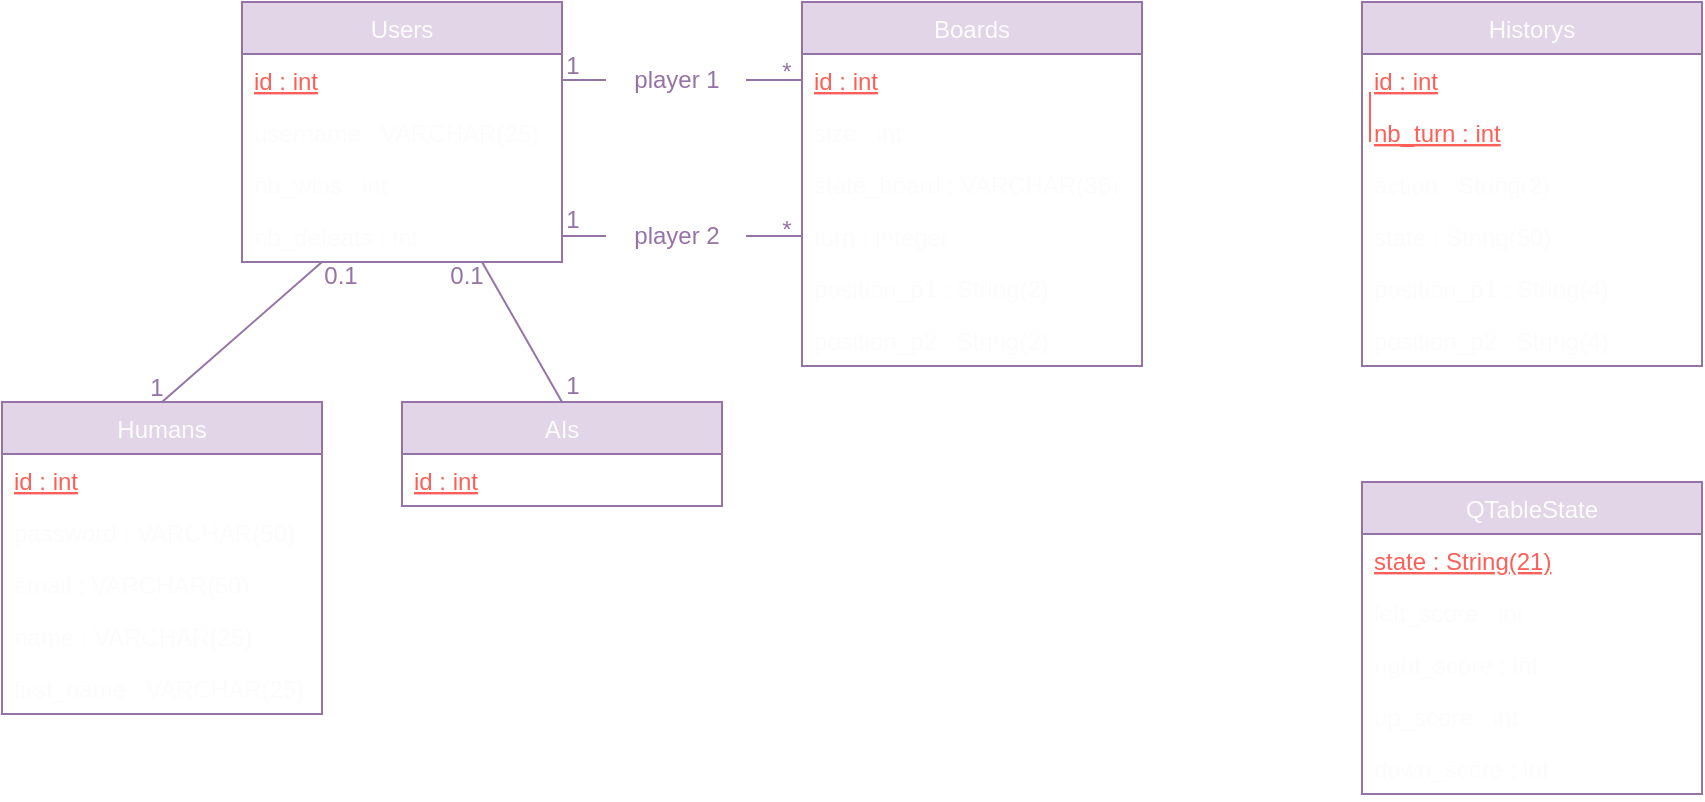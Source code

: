 <mxfile version="21.2.8" type="device" pages="5">
  <diagram id="ECqPAIKevTQDK2-hRCN7" name="Models">
    <mxGraphModel dx="1406" dy="730" grid="1" gridSize="10" guides="1" tooltips="1" connect="1" arrows="1" fold="1" page="1" pageScale="1" pageWidth="1169" pageHeight="827" math="0" shadow="0">
      <root>
        <mxCell id="0" />
        <mxCell id="1" parent="0" />
        <mxCell id="ffPsNqm8HYNUkTnWf5Vx-1" value="Users" style="swimlane;fontStyle=0;childLayout=stackLayout;horizontal=1;startSize=26;fillColor=#e1d5e7;horizontalStack=0;resizeParent=1;resizeParentMax=0;resizeLast=0;collapsible=1;marginBottom=0;strokeColor=#9673a6;fontColor=#FCFCFC;" parent="1" vertex="1">
          <mxGeometry x="240" y="80" width="160" height="130" as="geometry" />
        </mxCell>
        <mxCell id="ffPsNqm8HYNUkTnWf5Vx-2" value="id : int" style="text;strokeColor=none;fillColor=none;align=left;verticalAlign=top;spacingLeft=4;spacingRight=4;overflow=hidden;rotatable=0;points=[[0,0.5],[1,0.5]];portConstraint=eastwest;fontStyle=4;fontColor=#FE5F58;" parent="ffPsNqm8HYNUkTnWf5Vx-1" vertex="1">
          <mxGeometry y="26" width="160" height="26" as="geometry" />
        </mxCell>
        <mxCell id="ffPsNqm8HYNUkTnWf5Vx-3" value="username : VARCHAR(25)" style="text;strokeColor=none;fillColor=none;align=left;verticalAlign=top;spacingLeft=4;spacingRight=4;overflow=hidden;rotatable=0;points=[[0,0.5],[1,0.5]];portConstraint=eastwest;fontColor=#FCFCFC;" parent="ffPsNqm8HYNUkTnWf5Vx-1" vertex="1">
          <mxGeometry y="52" width="160" height="26" as="geometry" />
        </mxCell>
        <mxCell id="ffPsNqm8HYNUkTnWf5Vx-4" value="nb_wins : int    " style="text;strokeColor=none;fillColor=none;align=left;verticalAlign=top;spacingLeft=4;spacingRight=4;overflow=hidden;rotatable=0;points=[[0,0.5],[1,0.5]];portConstraint=eastwest;fontColor=#FCFCFC;" parent="ffPsNqm8HYNUkTnWf5Vx-1" vertex="1">
          <mxGeometry y="78" width="160" height="26" as="geometry" />
        </mxCell>
        <mxCell id="ffPsNqm8HYNUkTnWf5Vx-5" value="nb_defeats : int" style="text;strokeColor=none;fillColor=none;align=left;verticalAlign=top;spacingLeft=4;spacingRight=4;overflow=hidden;rotatable=0;points=[[0,0.5],[1,0.5]];portConstraint=eastwest;fontColor=#FCFCFC;" parent="ffPsNqm8HYNUkTnWf5Vx-1" vertex="1">
          <mxGeometry y="104" width="160" height="26" as="geometry" />
        </mxCell>
        <mxCell id="ffPsNqm8HYNUkTnWf5Vx-38" style="rounded=0;orthogonalLoop=1;jettySize=auto;html=1;exitX=0.5;exitY=0;exitDx=0;exitDy=0;endArrow=none;endFill=0;fillColor=#e1d5e7;strokeColor=#9673a6;" parent="1" source="ffPsNqm8HYNUkTnWf5Vx-6" edge="1">
          <mxGeometry relative="1" as="geometry">
            <mxPoint x="280" y="210" as="targetPoint" />
          </mxGeometry>
        </mxCell>
        <mxCell id="ffPsNqm8HYNUkTnWf5Vx-6" value="Humans" style="swimlane;fontStyle=0;childLayout=stackLayout;horizontal=1;startSize=26;fillColor=#e1d5e7;horizontalStack=0;resizeParent=1;resizeParentMax=0;resizeLast=0;collapsible=1;marginBottom=0;strokeColor=#9673a6;fontColor=#FCFCFC;" parent="1" vertex="1">
          <mxGeometry x="120" y="280" width="160" height="156" as="geometry" />
        </mxCell>
        <mxCell id="ffPsNqm8HYNUkTnWf5Vx-7" value="id : int" style="text;strokeColor=none;fillColor=none;align=left;verticalAlign=top;spacingLeft=4;spacingRight=4;overflow=hidden;rotatable=0;points=[[0,0.5],[1,0.5]];portConstraint=eastwest;fontStyle=4;fontColor=#FE5F58;" parent="ffPsNqm8HYNUkTnWf5Vx-6" vertex="1">
          <mxGeometry y="26" width="160" height="26" as="geometry" />
        </mxCell>
        <mxCell id="ffPsNqm8HYNUkTnWf5Vx-8" value="password : VARCHAR(50)" style="text;strokeColor=none;fillColor=none;align=left;verticalAlign=top;spacingLeft=4;spacingRight=4;overflow=hidden;rotatable=0;points=[[0,0.5],[1,0.5]];portConstraint=eastwest;fontColor=#FCFCFC;" parent="ffPsNqm8HYNUkTnWf5Vx-6" vertex="1">
          <mxGeometry y="52" width="160" height="26" as="geometry" />
        </mxCell>
        <mxCell id="ffPsNqm8HYNUkTnWf5Vx-11" value="email : VARCHAR(50)" style="text;strokeColor=none;fillColor=none;align=left;verticalAlign=top;spacingLeft=4;spacingRight=4;overflow=hidden;rotatable=0;points=[[0,0.5],[1,0.5]];portConstraint=eastwest;fontColor=#FCFCFC;" parent="ffPsNqm8HYNUkTnWf5Vx-6" vertex="1">
          <mxGeometry y="78" width="160" height="26" as="geometry" />
        </mxCell>
        <mxCell id="ffPsNqm8HYNUkTnWf5Vx-9" value="name : VARCHAR(25)" style="text;strokeColor=none;fillColor=none;align=left;verticalAlign=top;spacingLeft=4;spacingRight=4;overflow=hidden;rotatable=0;points=[[0,0.5],[1,0.5]];portConstraint=eastwest;fontColor=#FCFCFC;" parent="ffPsNqm8HYNUkTnWf5Vx-6" vertex="1">
          <mxGeometry y="104" width="160" height="26" as="geometry" />
        </mxCell>
        <mxCell id="ffPsNqm8HYNUkTnWf5Vx-10" value="first_name : VARCHAR(25)" style="text;strokeColor=none;fillColor=none;align=left;verticalAlign=top;spacingLeft=4;spacingRight=4;overflow=hidden;rotatable=0;points=[[0,0.5],[1,0.5]];portConstraint=eastwest;fontColor=#FCFCFC;" parent="ffPsNqm8HYNUkTnWf5Vx-6" vertex="1">
          <mxGeometry y="130" width="160" height="26" as="geometry" />
        </mxCell>
        <mxCell id="ffPsNqm8HYNUkTnWf5Vx-39" style="rounded=0;orthogonalLoop=1;jettySize=auto;html=1;exitX=0.5;exitY=0;exitDx=0;exitDy=0;endArrow=none;endFill=0;fillColor=#e1d5e7;strokeColor=#9673a6;" parent="1" source="ffPsNqm8HYNUkTnWf5Vx-12" edge="1">
          <mxGeometry relative="1" as="geometry">
            <mxPoint x="360" y="210" as="targetPoint" />
          </mxGeometry>
        </mxCell>
        <mxCell id="ffPsNqm8HYNUkTnWf5Vx-12" value="AIs" style="swimlane;fontStyle=0;childLayout=stackLayout;horizontal=1;startSize=26;fillColor=#e1d5e7;horizontalStack=0;resizeParent=1;resizeParentMax=0;resizeLast=0;collapsible=1;marginBottom=0;strokeColor=#9673a6;fontColor=#FCFCFC;" parent="1" vertex="1">
          <mxGeometry x="320" y="280" width="160" height="52" as="geometry" />
        </mxCell>
        <mxCell id="ffPsNqm8HYNUkTnWf5Vx-13" value="id : int" style="text;strokeColor=none;fillColor=none;align=left;verticalAlign=top;spacingLeft=4;spacingRight=4;overflow=hidden;rotatable=0;points=[[0,0.5],[1,0.5]];portConstraint=eastwest;fontStyle=4;fontColor=#FE5F58;" parent="ffPsNqm8HYNUkTnWf5Vx-12" vertex="1">
          <mxGeometry y="26" width="160" height="26" as="geometry" />
        </mxCell>
        <mxCell id="ffPsNqm8HYNUkTnWf5Vx-17" value="Boards" style="swimlane;fontStyle=0;childLayout=stackLayout;horizontal=1;startSize=26;fillColor=#e1d5e7;horizontalStack=0;resizeParent=1;resizeParentMax=0;resizeLast=0;collapsible=1;marginBottom=0;strokeColor=#9673a6;fontColor=#FCFCFC;" parent="1" vertex="1">
          <mxGeometry x="520" y="80" width="170" height="182" as="geometry" />
        </mxCell>
        <mxCell id="ffPsNqm8HYNUkTnWf5Vx-18" value="id : int" style="text;strokeColor=none;fillColor=none;align=left;verticalAlign=top;spacingLeft=4;spacingRight=4;overflow=hidden;rotatable=0;points=[[0,0.5],[1,0.5]];portConstraint=eastwest;fontStyle=4;fontColor=#FE5F58;" parent="ffPsNqm8HYNUkTnWf5Vx-17" vertex="1">
          <mxGeometry y="26" width="170" height="26" as="geometry" />
        </mxCell>
        <mxCell id="ffPsNqm8HYNUkTnWf5Vx-19" value="size : int" style="text;strokeColor=none;fillColor=none;align=left;verticalAlign=top;spacingLeft=4;spacingRight=4;overflow=hidden;rotatable=0;points=[[0,0.5],[1,0.5]];portConstraint=eastwest;fontColor=#FCFCFC;" parent="ffPsNqm8HYNUkTnWf5Vx-17" vertex="1">
          <mxGeometry y="52" width="170" height="26" as="geometry" />
        </mxCell>
        <mxCell id="ffPsNqm8HYNUkTnWf5Vx-20" value="state_board : VARCHAR(36)" style="text;strokeColor=none;fillColor=none;align=left;verticalAlign=top;spacingLeft=4;spacingRight=4;overflow=hidden;rotatable=0;points=[[0,0.5],[1,0.5]];portConstraint=eastwest;fontColor=#FCFCFC;" parent="ffPsNqm8HYNUkTnWf5Vx-17" vertex="1">
          <mxGeometry y="78" width="170" height="26" as="geometry" />
        </mxCell>
        <mxCell id="ffPsNqm8HYNUkTnWf5Vx-21" value="turn : integer" style="text;strokeColor=none;fillColor=none;align=left;verticalAlign=top;spacingLeft=4;spacingRight=4;overflow=hidden;rotatable=0;points=[[0,0.5],[1,0.5]];portConstraint=eastwest;fontColor=#FCFCFC;" parent="ffPsNqm8HYNUkTnWf5Vx-17" vertex="1">
          <mxGeometry y="104" width="170" height="26" as="geometry" />
        </mxCell>
        <mxCell id="ffPsNqm8HYNUkTnWf5Vx-22" value="position_p1 : String(2)" style="text;strokeColor=none;fillColor=none;align=left;verticalAlign=top;spacingLeft=4;spacingRight=4;overflow=hidden;rotatable=0;points=[[0,0.5],[1,0.5]];portConstraint=eastwest;fontColor=#FCFCFC;" parent="ffPsNqm8HYNUkTnWf5Vx-17" vertex="1">
          <mxGeometry y="130" width="170" height="26" as="geometry" />
        </mxCell>
        <mxCell id="ffPsNqm8HYNUkTnWf5Vx-23" value="position_p2 : String(2)" style="text;strokeColor=none;fillColor=none;align=left;verticalAlign=top;spacingLeft=4;spacingRight=4;overflow=hidden;rotatable=0;points=[[0,0.5],[1,0.5]];portConstraint=eastwest;fontColor=#FCFCFC;" parent="ffPsNqm8HYNUkTnWf5Vx-17" vertex="1">
          <mxGeometry y="156" width="170" height="26" as="geometry" />
        </mxCell>
        <mxCell id="ffPsNqm8HYNUkTnWf5Vx-24" value="Historys" style="swimlane;fontStyle=0;childLayout=stackLayout;horizontal=1;startSize=26;fillColor=#e1d5e7;horizontalStack=0;resizeParent=1;resizeParentMax=0;resizeLast=0;collapsible=1;marginBottom=0;strokeColor=#9673a6;fontColor=#FCFCFC;" parent="1" vertex="1">
          <mxGeometry x="800" y="80" width="170" height="182" as="geometry" />
        </mxCell>
        <mxCell id="ffPsNqm8HYNUkTnWf5Vx-25" value="id : int" style="text;strokeColor=none;fillColor=none;align=left;verticalAlign=top;spacingLeft=4;spacingRight=4;overflow=hidden;rotatable=0;points=[[0,0.5],[1,0.5]];portConstraint=eastwest;fontStyle=4;fontColor=#FE5F58;" parent="ffPsNqm8HYNUkTnWf5Vx-24" vertex="1">
          <mxGeometry y="26" width="170" height="26" as="geometry" />
        </mxCell>
        <mxCell id="ffPsNqm8HYNUkTnWf5Vx-61" style="edgeStyle=none;rounded=0;orthogonalLoop=1;jettySize=auto;html=1;endArrow=none;endFill=0;fontColor=#FE5F58;strokeColor=#FE5F58;" parent="ffPsNqm8HYNUkTnWf5Vx-24" edge="1">
          <mxGeometry relative="1" as="geometry">
            <mxPoint x="4" y="45" as="targetPoint" />
            <mxPoint x="4" y="70" as="sourcePoint" />
          </mxGeometry>
        </mxCell>
        <mxCell id="ffPsNqm8HYNUkTnWf5Vx-26" value="nb_turn : int" style="text;strokeColor=none;fillColor=none;align=left;verticalAlign=top;spacingLeft=4;spacingRight=4;overflow=hidden;rotatable=0;points=[[0,0.5],[1,0.5]];portConstraint=eastwest;fontStyle=4;fontColor=#FE5F58;" parent="ffPsNqm8HYNUkTnWf5Vx-24" vertex="1">
          <mxGeometry y="52" width="170" height="26" as="geometry" />
        </mxCell>
        <mxCell id="ffPsNqm8HYNUkTnWf5Vx-27" value="action : String(2)" style="text;strokeColor=none;fillColor=none;align=left;verticalAlign=top;spacingLeft=4;spacingRight=4;overflow=hidden;rotatable=0;points=[[0,0.5],[1,0.5]];portConstraint=eastwest;fontColor=#FCFCFC;" parent="ffPsNqm8HYNUkTnWf5Vx-24" vertex="1">
          <mxGeometry y="78" width="170" height="26" as="geometry" />
        </mxCell>
        <mxCell id="ffPsNqm8HYNUkTnWf5Vx-28" value="state : String(50)" style="text;strokeColor=none;fillColor=none;align=left;verticalAlign=top;spacingLeft=4;spacingRight=4;overflow=hidden;rotatable=0;points=[[0,0.5],[1,0.5]];portConstraint=eastwest;fontColor=#FCFCFC;" parent="ffPsNqm8HYNUkTnWf5Vx-24" vertex="1">
          <mxGeometry y="104" width="170" height="26" as="geometry" />
        </mxCell>
        <mxCell id="ffPsNqm8HYNUkTnWf5Vx-29" value="position_p1 : String(4)" style="text;strokeColor=none;fillColor=none;align=left;verticalAlign=top;spacingLeft=4;spacingRight=4;overflow=hidden;rotatable=0;points=[[0,0.5],[1,0.5]];portConstraint=eastwest;fontColor=#FCFCFC;" parent="ffPsNqm8HYNUkTnWf5Vx-24" vertex="1">
          <mxGeometry y="130" width="170" height="26" as="geometry" />
        </mxCell>
        <mxCell id="ffPsNqm8HYNUkTnWf5Vx-30" value="position_p2 : String(4)" style="text;strokeColor=none;fillColor=none;align=left;verticalAlign=top;spacingLeft=4;spacingRight=4;overflow=hidden;rotatable=0;points=[[0,0.5],[1,0.5]];portConstraint=eastwest;fontColor=#FCFCFC;" parent="ffPsNqm8HYNUkTnWf5Vx-24" vertex="1">
          <mxGeometry y="156" width="170" height="26" as="geometry" />
        </mxCell>
        <mxCell id="ffPsNqm8HYNUkTnWf5Vx-31" value="QTableState" style="swimlane;fontStyle=0;childLayout=stackLayout;horizontal=1;startSize=26;fillColor=#e1d5e7;horizontalStack=0;resizeParent=1;resizeParentMax=0;resizeLast=0;collapsible=1;marginBottom=0;strokeColor=#9673a6;fontColor=#FCFCFC;" parent="1" vertex="1">
          <mxGeometry x="800" y="320" width="170" height="156" as="geometry" />
        </mxCell>
        <mxCell id="ffPsNqm8HYNUkTnWf5Vx-32" value="state : String(21)" style="text;strokeColor=none;fillColor=none;align=left;verticalAlign=top;spacingLeft=4;spacingRight=4;overflow=hidden;rotatable=0;points=[[0,0.5],[1,0.5]];portConstraint=eastwest;fontStyle=4;fontColor=#FE5F58;" parent="ffPsNqm8HYNUkTnWf5Vx-31" vertex="1">
          <mxGeometry y="26" width="170" height="26" as="geometry" />
        </mxCell>
        <mxCell id="ffPsNqm8HYNUkTnWf5Vx-33" value="left_score : int" style="text;strokeColor=none;fillColor=none;align=left;verticalAlign=top;spacingLeft=4;spacingRight=4;overflow=hidden;rotatable=0;points=[[0,0.5],[1,0.5]];portConstraint=eastwest;fontColor=#FCFCFC;" parent="ffPsNqm8HYNUkTnWf5Vx-31" vertex="1">
          <mxGeometry y="52" width="170" height="26" as="geometry" />
        </mxCell>
        <mxCell id="ffPsNqm8HYNUkTnWf5Vx-34" value="right_score : int" style="text;strokeColor=none;fillColor=none;align=left;verticalAlign=top;spacingLeft=4;spacingRight=4;overflow=hidden;rotatable=0;points=[[0,0.5],[1,0.5]];portConstraint=eastwest;fontColor=#FCFCFC;" parent="ffPsNqm8HYNUkTnWf5Vx-31" vertex="1">
          <mxGeometry y="78" width="170" height="26" as="geometry" />
        </mxCell>
        <mxCell id="ffPsNqm8HYNUkTnWf5Vx-35" value="up_score : int" style="text;strokeColor=none;fillColor=none;align=left;verticalAlign=top;spacingLeft=4;spacingRight=4;overflow=hidden;rotatable=0;points=[[0,0.5],[1,0.5]];portConstraint=eastwest;fontColor=#FCFCFC;" parent="ffPsNqm8HYNUkTnWf5Vx-31" vertex="1">
          <mxGeometry y="104" width="170" height="26" as="geometry" />
        </mxCell>
        <mxCell id="ffPsNqm8HYNUkTnWf5Vx-36" value="down_score : int" style="text;strokeColor=none;fillColor=none;align=left;verticalAlign=top;spacingLeft=4;spacingRight=4;overflow=hidden;rotatable=0;points=[[0,0.5],[1,0.5]];portConstraint=eastwest;fontColor=#FCFCFC;" parent="ffPsNqm8HYNUkTnWf5Vx-31" vertex="1">
          <mxGeometry y="130" width="170" height="26" as="geometry" />
        </mxCell>
        <mxCell id="ffPsNqm8HYNUkTnWf5Vx-40" style="edgeStyle=orthogonalEdgeStyle;rounded=0;orthogonalLoop=1;jettySize=auto;html=1;exitX=1;exitY=0.5;exitDx=0;exitDy=0;entryX=0;entryY=0.5;entryDx=0;entryDy=0;endArrow=none;endFill=0;startArrow=none;fillColor=#e1d5e7;strokeColor=#9673a6;" parent="1" source="ffPsNqm8HYNUkTnWf5Vx-44" target="ffPsNqm8HYNUkTnWf5Vx-18" edge="1">
          <mxGeometry relative="1" as="geometry" />
        </mxCell>
        <mxCell id="ffPsNqm8HYNUkTnWf5Vx-42" style="edgeStyle=orthogonalEdgeStyle;rounded=0;orthogonalLoop=1;jettySize=auto;html=1;exitX=1;exitY=0.5;exitDx=0;exitDy=0;entryX=0;entryY=0.5;entryDx=0;entryDy=0;endArrow=none;endFill=0;startArrow=none;fillColor=#e1d5e7;strokeColor=#9673a6;" parent="1" source="ffPsNqm8HYNUkTnWf5Vx-45" target="ffPsNqm8HYNUkTnWf5Vx-21" edge="1">
          <mxGeometry relative="1" as="geometry" />
        </mxCell>
        <mxCell id="ffPsNqm8HYNUkTnWf5Vx-47" value="1" style="text;html=1;align=center;verticalAlign=middle;resizable=0;points=[];autosize=1;strokeColor=none;fillColor=none;fontColor=#9673A6;" parent="1" vertex="1">
          <mxGeometry x="390" y="97" width="30" height="30" as="geometry" />
        </mxCell>
        <mxCell id="ffPsNqm8HYNUkTnWf5Vx-48" value="*" style="text;html=1;align=center;verticalAlign=middle;resizable=0;points=[];autosize=1;strokeColor=none;fillColor=none;fontColor=#9673A6;" parent="1" vertex="1">
          <mxGeometry x="497" y="100" width="30" height="30" as="geometry" />
        </mxCell>
        <mxCell id="ffPsNqm8HYNUkTnWf5Vx-50" value="*" style="text;html=1;align=center;verticalAlign=middle;resizable=0;points=[];autosize=1;strokeColor=none;fillColor=none;fontColor=#9673A6;" parent="1" vertex="1">
          <mxGeometry x="497" y="179" width="30" height="30" as="geometry" />
        </mxCell>
        <mxCell id="ffPsNqm8HYNUkTnWf5Vx-51" value="1" style="text;html=1;align=center;verticalAlign=middle;resizable=0;points=[];autosize=1;strokeColor=none;fillColor=none;fontColor=#9673A6;" parent="1" vertex="1">
          <mxGeometry x="390" y="174" width="30" height="30" as="geometry" />
        </mxCell>
        <mxCell id="ffPsNqm8HYNUkTnWf5Vx-44" value="player 1" style="text;html=1;align=center;verticalAlign=middle;resizable=0;points=[];autosize=1;strokeColor=none;fillColor=none;fontColor=#9673A6;" parent="1" vertex="1">
          <mxGeometry x="422" y="104" width="70" height="30" as="geometry" />
        </mxCell>
        <mxCell id="ffPsNqm8HYNUkTnWf5Vx-52" value="" style="edgeStyle=orthogonalEdgeStyle;rounded=0;orthogonalLoop=1;jettySize=auto;html=1;exitX=1;exitY=0.5;exitDx=0;exitDy=0;entryX=0;entryY=0.5;entryDx=0;entryDy=0;endArrow=none;endFill=0;fillColor=#e1d5e7;strokeColor=#9673a6;" parent="1" source="ffPsNqm8HYNUkTnWf5Vx-2" target="ffPsNqm8HYNUkTnWf5Vx-44" edge="1">
          <mxGeometry relative="1" as="geometry">
            <mxPoint x="400" y="119" as="sourcePoint" />
            <mxPoint x="520" y="119" as="targetPoint" />
          </mxGeometry>
        </mxCell>
        <mxCell id="ffPsNqm8HYNUkTnWf5Vx-45" value="player 2" style="text;html=1;align=center;verticalAlign=middle;resizable=0;points=[];autosize=1;strokeColor=none;fillColor=none;fontColor=#9673A6;" parent="1" vertex="1">
          <mxGeometry x="422" y="182" width="70" height="30" as="geometry" />
        </mxCell>
        <mxCell id="ffPsNqm8HYNUkTnWf5Vx-55" value="" style="edgeStyle=orthogonalEdgeStyle;rounded=0;orthogonalLoop=1;jettySize=auto;html=1;exitX=1;exitY=0.5;exitDx=0;exitDy=0;entryX=0;entryY=0.5;entryDx=0;entryDy=0;endArrow=none;endFill=0;fillColor=#e1d5e7;strokeColor=#9673a6;" parent="1" source="ffPsNqm8HYNUkTnWf5Vx-5" target="ffPsNqm8HYNUkTnWf5Vx-45" edge="1">
          <mxGeometry relative="1" as="geometry">
            <mxPoint x="400" y="197" as="sourcePoint" />
            <mxPoint x="520" y="197" as="targetPoint" />
          </mxGeometry>
        </mxCell>
        <mxCell id="ffPsNqm8HYNUkTnWf5Vx-57" value="1" style="text;html=1;align=center;verticalAlign=middle;resizable=0;points=[];autosize=1;strokeColor=none;fillColor=none;fontColor=#9673A6;" parent="1" vertex="1">
          <mxGeometry x="390" y="257" width="30" height="30" as="geometry" />
        </mxCell>
        <mxCell id="ffPsNqm8HYNUkTnWf5Vx-58" value="0.1" style="text;html=1;align=center;verticalAlign=middle;resizable=0;points=[];autosize=1;strokeColor=none;fillColor=none;fontColor=#9673A6;" parent="1" vertex="1">
          <mxGeometry x="332" y="202" width="40" height="30" as="geometry" />
        </mxCell>
        <mxCell id="ffPsNqm8HYNUkTnWf5Vx-59" value="1" style="text;html=1;align=center;verticalAlign=middle;resizable=0;points=[];autosize=1;strokeColor=none;fillColor=none;fontColor=#9673A6;" parent="1" vertex="1">
          <mxGeometry x="182" y="258" width="30" height="30" as="geometry" />
        </mxCell>
        <mxCell id="ffPsNqm8HYNUkTnWf5Vx-60" value="0.1" style="text;html=1;align=center;verticalAlign=middle;resizable=0;points=[];autosize=1;strokeColor=none;fillColor=none;fontColor=#9673A6;" parent="1" vertex="1">
          <mxGeometry x="269" y="202" width="40" height="30" as="geometry" />
        </mxCell>
      </root>
    </mxGraphModel>
  </diagram>
  <diagram name="Copy of Models" id="24hepZcMR4Ir4WP6g9yh">
    <mxGraphModel dx="1041" dy="541" grid="1" gridSize="10" guides="1" tooltips="1" connect="1" arrows="1" fold="1" page="1" pageScale="1" pageWidth="1169" pageHeight="827" math="0" shadow="0">
      <root>
        <mxCell id="VF4YLq1n6uRQyz4gddCS-0" />
        <mxCell id="VF4YLq1n6uRQyz4gddCS-1" parent="VF4YLq1n6uRQyz4gddCS-0" />
        <mxCell id="VF4YLq1n6uRQyz4gddCS-2" value="Users" style="swimlane;fontStyle=0;childLayout=stackLayout;horizontal=1;startSize=26;fillColor=#b1aa98;horizontalStack=0;resizeParent=1;resizeParentMax=0;resizeLast=0;collapsible=1;marginBottom=0;strokeColor=#9C9482;fontColor=#FCFCFC;" vertex="1" parent="VF4YLq1n6uRQyz4gddCS-1">
          <mxGeometry x="240" y="80" width="160" height="130" as="geometry" />
        </mxCell>
        <mxCell id="VF4YLq1n6uRQyz4gddCS-3" value="id : int" style="text;strokeColor=none;fillColor=none;align=left;verticalAlign=top;spacingLeft=4;spacingRight=4;overflow=hidden;rotatable=0;points=[[0,0.5],[1,0.5]];portConstraint=eastwest;fontStyle=4;fontColor=#BCDCD7;" vertex="1" parent="VF4YLq1n6uRQyz4gddCS-2">
          <mxGeometry y="26" width="160" height="26" as="geometry" />
        </mxCell>
        <mxCell id="VF4YLq1n6uRQyz4gddCS-4" value="username : VARCHAR(25)" style="text;strokeColor=none;fillColor=none;align=left;verticalAlign=top;spacingLeft=4;spacingRight=4;overflow=hidden;rotatable=0;points=[[0,0.5],[1,0.5]];portConstraint=eastwest;fontColor=#000000;" vertex="1" parent="VF4YLq1n6uRQyz4gddCS-2">
          <mxGeometry y="52" width="160" height="26" as="geometry" />
        </mxCell>
        <mxCell id="VF4YLq1n6uRQyz4gddCS-5" value="nb_wins : int    " style="text;strokeColor=none;fillColor=none;align=left;verticalAlign=top;spacingLeft=4;spacingRight=4;overflow=hidden;rotatable=0;points=[[0,0.5],[1,0.5]];portConstraint=eastwest;fontColor=#000000;" vertex="1" parent="VF4YLq1n6uRQyz4gddCS-2">
          <mxGeometry y="78" width="160" height="26" as="geometry" />
        </mxCell>
        <mxCell id="VF4YLq1n6uRQyz4gddCS-6" value="nb_defeats : int" style="text;strokeColor=none;fillColor=none;align=left;verticalAlign=top;spacingLeft=4;spacingRight=4;overflow=hidden;rotatable=0;points=[[0,0.5],[1,0.5]];portConstraint=eastwest;fontColor=#000000;" vertex="1" parent="VF4YLq1n6uRQyz4gddCS-2">
          <mxGeometry y="104" width="160" height="26" as="geometry" />
        </mxCell>
        <mxCell id="VF4YLq1n6uRQyz4gddCS-7" style="rounded=0;orthogonalLoop=1;jettySize=auto;html=1;exitX=0.5;exitY=0;exitDx=0;exitDy=0;endArrow=none;endFill=0;fillColor=#e1d5e7;strokeColor=#9C9482;" edge="1" parent="VF4YLq1n6uRQyz4gddCS-1" source="VF4YLq1n6uRQyz4gddCS-8">
          <mxGeometry relative="1" as="geometry">
            <mxPoint x="280" y="210" as="targetPoint" />
          </mxGeometry>
        </mxCell>
        <mxCell id="VF4YLq1n6uRQyz4gddCS-8" value="Humans" style="swimlane;fontStyle=0;childLayout=stackLayout;horizontal=1;startSize=26;fillColor=#b1aa98;horizontalStack=0;resizeParent=1;resizeParentMax=0;resizeLast=0;collapsible=1;marginBottom=0;strokeColor=#9C9482;fontColor=#FCFCFC;" vertex="1" parent="VF4YLq1n6uRQyz4gddCS-1">
          <mxGeometry x="120" y="280" width="160" height="156" as="geometry" />
        </mxCell>
        <mxCell id="VF4YLq1n6uRQyz4gddCS-9" value="id : int" style="text;strokeColor=none;fillColor=none;align=left;verticalAlign=top;spacingLeft=4;spacingRight=4;overflow=hidden;rotatable=0;points=[[0,0.5],[1,0.5]];portConstraint=eastwest;fontStyle=4;fontColor=#BCDCD7;" vertex="1" parent="VF4YLq1n6uRQyz4gddCS-8">
          <mxGeometry y="26" width="160" height="26" as="geometry" />
        </mxCell>
        <mxCell id="VF4YLq1n6uRQyz4gddCS-10" value="password : VARCHAR(50)" style="text;strokeColor=none;fillColor=none;align=left;verticalAlign=top;spacingLeft=4;spacingRight=4;overflow=hidden;rotatable=0;points=[[0,0.5],[1,0.5]];portConstraint=eastwest;fontColor=#000000;" vertex="1" parent="VF4YLq1n6uRQyz4gddCS-8">
          <mxGeometry y="52" width="160" height="26" as="geometry" />
        </mxCell>
        <mxCell id="VF4YLq1n6uRQyz4gddCS-11" value="email : VARCHAR(50)" style="text;strokeColor=none;fillColor=none;align=left;verticalAlign=top;spacingLeft=4;spacingRight=4;overflow=hidden;rotatable=0;points=[[0,0.5],[1,0.5]];portConstraint=eastwest;fontColor=#000000;" vertex="1" parent="VF4YLq1n6uRQyz4gddCS-8">
          <mxGeometry y="78" width="160" height="26" as="geometry" />
        </mxCell>
        <mxCell id="VF4YLq1n6uRQyz4gddCS-12" value="name : VARCHAR(25)" style="text;strokeColor=none;fillColor=none;align=left;verticalAlign=top;spacingLeft=4;spacingRight=4;overflow=hidden;rotatable=0;points=[[0,0.5],[1,0.5]];portConstraint=eastwest;fontColor=#000000;" vertex="1" parent="VF4YLq1n6uRQyz4gddCS-8">
          <mxGeometry y="104" width="160" height="26" as="geometry" />
        </mxCell>
        <mxCell id="VF4YLq1n6uRQyz4gddCS-13" value="first_name : VARCHAR(25)" style="text;strokeColor=none;fillColor=none;align=left;verticalAlign=top;spacingLeft=4;spacingRight=4;overflow=hidden;rotatable=0;points=[[0,0.5],[1,0.5]];portConstraint=eastwest;fontColor=#000000;" vertex="1" parent="VF4YLq1n6uRQyz4gddCS-8">
          <mxGeometry y="130" width="160" height="26" as="geometry" />
        </mxCell>
        <mxCell id="VF4YLq1n6uRQyz4gddCS-14" style="rounded=0;orthogonalLoop=1;jettySize=auto;html=1;exitX=0.5;exitY=0;exitDx=0;exitDy=0;endArrow=none;endFill=0;fillColor=#e1d5e7;strokeColor=#9C9482;" edge="1" parent="VF4YLq1n6uRQyz4gddCS-1" source="VF4YLq1n6uRQyz4gddCS-15">
          <mxGeometry relative="1" as="geometry">
            <mxPoint x="360" y="210" as="targetPoint" />
          </mxGeometry>
        </mxCell>
        <mxCell id="VF4YLq1n6uRQyz4gddCS-15" value="AIs" style="swimlane;fontStyle=0;childLayout=stackLayout;horizontal=1;startSize=26;fillColor=#B1AA98;horizontalStack=0;resizeParent=1;resizeParentMax=0;resizeLast=0;collapsible=1;marginBottom=0;strokeColor=#9C9482;fontColor=#FCFCFC;" vertex="1" parent="VF4YLq1n6uRQyz4gddCS-1">
          <mxGeometry x="320" y="280" width="160" height="52" as="geometry" />
        </mxCell>
        <mxCell id="VF4YLq1n6uRQyz4gddCS-16" value="id : int" style="text;strokeColor=none;fillColor=none;align=left;verticalAlign=top;spacingLeft=4;spacingRight=4;overflow=hidden;rotatable=0;points=[[0,0.5],[1,0.5]];portConstraint=eastwest;fontStyle=4;fontColor=#BCDCD7;" vertex="1" parent="VF4YLq1n6uRQyz4gddCS-15">
          <mxGeometry y="26" width="160" height="26" as="geometry" />
        </mxCell>
        <mxCell id="VF4YLq1n6uRQyz4gddCS-17" value="Boards" style="swimlane;fontStyle=0;childLayout=stackLayout;horizontal=1;startSize=26;fillColor=#B1AA98;horizontalStack=0;resizeParent=1;resizeParentMax=0;resizeLast=0;collapsible=1;marginBottom=0;strokeColor=#9C9482;fontColor=#FCFCFC;" vertex="1" parent="VF4YLq1n6uRQyz4gddCS-1">
          <mxGeometry x="520" y="80" width="170" height="182" as="geometry" />
        </mxCell>
        <mxCell id="VF4YLq1n6uRQyz4gddCS-18" value="id : int" style="text;strokeColor=none;fillColor=none;align=left;verticalAlign=top;spacingLeft=4;spacingRight=4;overflow=hidden;rotatable=0;points=[[0,0.5],[1,0.5]];portConstraint=eastwest;fontStyle=4;fontColor=#BCDCD7;" vertex="1" parent="VF4YLq1n6uRQyz4gddCS-17">
          <mxGeometry y="26" width="170" height="26" as="geometry" />
        </mxCell>
        <mxCell id="VF4YLq1n6uRQyz4gddCS-19" value="size : int" style="text;strokeColor=none;fillColor=none;align=left;verticalAlign=top;spacingLeft=4;spacingRight=4;overflow=hidden;rotatable=0;points=[[0,0.5],[1,0.5]];portConstraint=eastwest;fontColor=#000000;" vertex="1" parent="VF4YLq1n6uRQyz4gddCS-17">
          <mxGeometry y="52" width="170" height="26" as="geometry" />
        </mxCell>
        <mxCell id="VF4YLq1n6uRQyz4gddCS-20" value="state_board : VARCHAR(36)" style="text;strokeColor=none;fillColor=none;align=left;verticalAlign=top;spacingLeft=4;spacingRight=4;overflow=hidden;rotatable=0;points=[[0,0.5],[1,0.5]];portConstraint=eastwest;fontColor=#000000;" vertex="1" parent="VF4YLq1n6uRQyz4gddCS-17">
          <mxGeometry y="78" width="170" height="26" as="geometry" />
        </mxCell>
        <mxCell id="VF4YLq1n6uRQyz4gddCS-21" value="turn : integer" style="text;strokeColor=none;fillColor=none;align=left;verticalAlign=top;spacingLeft=4;spacingRight=4;overflow=hidden;rotatable=0;points=[[0,0.5],[1,0.5]];portConstraint=eastwest;fontColor=#000000;" vertex="1" parent="VF4YLq1n6uRQyz4gddCS-17">
          <mxGeometry y="104" width="170" height="26" as="geometry" />
        </mxCell>
        <mxCell id="VF4YLq1n6uRQyz4gddCS-22" value="position_p1 : String(2)" style="text;strokeColor=none;fillColor=none;align=left;verticalAlign=top;spacingLeft=4;spacingRight=4;overflow=hidden;rotatable=0;points=[[0,0.5],[1,0.5]];portConstraint=eastwest;fontColor=#000000;" vertex="1" parent="VF4YLq1n6uRQyz4gddCS-17">
          <mxGeometry y="130" width="170" height="26" as="geometry" />
        </mxCell>
        <mxCell id="VF4YLq1n6uRQyz4gddCS-23" value="position_p2 : String(2)" style="text;strokeColor=none;fillColor=none;align=left;verticalAlign=top;spacingLeft=4;spacingRight=4;overflow=hidden;rotatable=0;points=[[0,0.5],[1,0.5]];portConstraint=eastwest;fontColor=#000000;" vertex="1" parent="VF4YLq1n6uRQyz4gddCS-17">
          <mxGeometry y="156" width="170" height="26" as="geometry" />
        </mxCell>
        <mxCell id="VF4YLq1n6uRQyz4gddCS-24" value="Historys" style="swimlane;fontStyle=0;childLayout=stackLayout;horizontal=1;startSize=26;fillColor=#B1AA98;horizontalStack=0;resizeParent=1;resizeParentMax=0;resizeLast=0;collapsible=1;marginBottom=0;strokeColor=#9C9482;fontColor=#FCFCFC;" vertex="1" parent="VF4YLq1n6uRQyz4gddCS-1">
          <mxGeometry x="800" y="80" width="170" height="182" as="geometry" />
        </mxCell>
        <mxCell id="VF4YLq1n6uRQyz4gddCS-25" value=" id : int" style="text;strokeColor=none;fillColor=none;align=left;verticalAlign=top;spacingLeft=4;spacingRight=4;overflow=hidden;rotatable=0;points=[[0,0.5],[1,0.5]];portConstraint=eastwest;fontStyle=4;fontColor=#BCDCD7;" vertex="1" parent="VF4YLq1n6uRQyz4gddCS-24">
          <mxGeometry y="26" width="170" height="26" as="geometry" />
        </mxCell>
        <mxCell id="VF4YLq1n6uRQyz4gddCS-26" style="edgeStyle=none;rounded=0;orthogonalLoop=1;jettySize=auto;html=1;endArrow=none;endFill=0;fontColor=#BCDCD7;strokeColor=#BCDCD7;" edge="1" parent="VF4YLq1n6uRQyz4gddCS-24">
          <mxGeometry relative="1" as="geometry">
            <mxPoint x="5" y="46" as="targetPoint" />
            <mxPoint x="5" y="71" as="sourcePoint" />
          </mxGeometry>
        </mxCell>
        <mxCell id="VF4YLq1n6uRQyz4gddCS-27" value=" nb_turn : int" style="text;strokeColor=none;fillColor=none;align=left;verticalAlign=top;spacingLeft=4;spacingRight=4;overflow=hidden;rotatable=0;points=[[0,0.5],[1,0.5]];portConstraint=eastwest;fontStyle=4;fontColor=#BCDCD7;" vertex="1" parent="VF4YLq1n6uRQyz4gddCS-24">
          <mxGeometry y="52" width="170" height="26" as="geometry" />
        </mxCell>
        <mxCell id="VF4YLq1n6uRQyz4gddCS-28" value="action : String(2)" style="text;strokeColor=none;fillColor=none;align=left;verticalAlign=top;spacingLeft=4;spacingRight=4;overflow=hidden;rotatable=0;points=[[0,0.5],[1,0.5]];portConstraint=eastwest;fontColor=#000000;" vertex="1" parent="VF4YLq1n6uRQyz4gddCS-24">
          <mxGeometry y="78" width="170" height="26" as="geometry" />
        </mxCell>
        <mxCell id="VF4YLq1n6uRQyz4gddCS-29" value="state : String(50)" style="text;strokeColor=none;fillColor=none;align=left;verticalAlign=top;spacingLeft=4;spacingRight=4;overflow=hidden;rotatable=0;points=[[0,0.5],[1,0.5]];portConstraint=eastwest;fontColor=#000000;" vertex="1" parent="VF4YLq1n6uRQyz4gddCS-24">
          <mxGeometry y="104" width="170" height="26" as="geometry" />
        </mxCell>
        <mxCell id="VF4YLq1n6uRQyz4gddCS-30" value="position_p1 : String(4)" style="text;strokeColor=none;fillColor=none;align=left;verticalAlign=top;spacingLeft=4;spacingRight=4;overflow=hidden;rotatable=0;points=[[0,0.5],[1,0.5]];portConstraint=eastwest;fontColor=#000000;" vertex="1" parent="VF4YLq1n6uRQyz4gddCS-24">
          <mxGeometry y="130" width="170" height="26" as="geometry" />
        </mxCell>
        <mxCell id="VF4YLq1n6uRQyz4gddCS-31" value="position_p2 : String(4)" style="text;strokeColor=none;fillColor=none;align=left;verticalAlign=top;spacingLeft=4;spacingRight=4;overflow=hidden;rotatable=0;points=[[0,0.5],[1,0.5]];portConstraint=eastwest;fontColor=#000000;" vertex="1" parent="VF4YLq1n6uRQyz4gddCS-24">
          <mxGeometry y="156" width="170" height="26" as="geometry" />
        </mxCell>
        <mxCell id="VF4YLq1n6uRQyz4gddCS-32" value="QTableState" style="swimlane;fontStyle=0;childLayout=stackLayout;horizontal=1;startSize=26;fillColor=#B1AA98;horizontalStack=0;resizeParent=1;resizeParentMax=0;resizeLast=0;collapsible=1;marginBottom=0;strokeColor=#9C9482;fontColor=#FCFCFC;" vertex="1" parent="VF4YLq1n6uRQyz4gddCS-1">
          <mxGeometry x="800" y="320" width="170" height="156" as="geometry" />
        </mxCell>
        <mxCell id="VF4YLq1n6uRQyz4gddCS-33" value="state : String(21)" style="text;strokeColor=none;fillColor=none;align=left;verticalAlign=top;spacingLeft=4;spacingRight=4;overflow=hidden;rotatable=0;points=[[0,0.5],[1,0.5]];portConstraint=eastwest;fontStyle=4;fontColor=#BCDCD7;" vertex="1" parent="VF4YLq1n6uRQyz4gddCS-32">
          <mxGeometry y="26" width="170" height="26" as="geometry" />
        </mxCell>
        <mxCell id="VF4YLq1n6uRQyz4gddCS-34" value="left_score : int" style="text;strokeColor=none;fillColor=none;align=left;verticalAlign=top;spacingLeft=4;spacingRight=4;overflow=hidden;rotatable=0;points=[[0,0.5],[1,0.5]];portConstraint=eastwest;fontColor=#000000;" vertex="1" parent="VF4YLq1n6uRQyz4gddCS-32">
          <mxGeometry y="52" width="170" height="26" as="geometry" />
        </mxCell>
        <mxCell id="VF4YLq1n6uRQyz4gddCS-35" value="right_score : int" style="text;strokeColor=none;fillColor=none;align=left;verticalAlign=top;spacingLeft=4;spacingRight=4;overflow=hidden;rotatable=0;points=[[0,0.5],[1,0.5]];portConstraint=eastwest;fontColor=#000000;" vertex="1" parent="VF4YLq1n6uRQyz4gddCS-32">
          <mxGeometry y="78" width="170" height="26" as="geometry" />
        </mxCell>
        <mxCell id="VF4YLq1n6uRQyz4gddCS-36" value="up_score : int" style="text;strokeColor=none;fillColor=none;align=left;verticalAlign=top;spacingLeft=4;spacingRight=4;overflow=hidden;rotatable=0;points=[[0,0.5],[1,0.5]];portConstraint=eastwest;fontColor=#000000;" vertex="1" parent="VF4YLq1n6uRQyz4gddCS-32">
          <mxGeometry y="104" width="170" height="26" as="geometry" />
        </mxCell>
        <mxCell id="VF4YLq1n6uRQyz4gddCS-37" value="down_score : int" style="text;strokeColor=none;fillColor=none;align=left;verticalAlign=top;spacingLeft=4;spacingRight=4;overflow=hidden;rotatable=0;points=[[0,0.5],[1,0.5]];portConstraint=eastwest;fontColor=#000000;" vertex="1" parent="VF4YLq1n6uRQyz4gddCS-32">
          <mxGeometry y="130" width="170" height="26" as="geometry" />
        </mxCell>
        <mxCell id="VF4YLq1n6uRQyz4gddCS-38" style="edgeStyle=orthogonalEdgeStyle;rounded=0;orthogonalLoop=1;jettySize=auto;html=1;exitX=1;exitY=0.5;exitDx=0;exitDy=0;entryX=0;entryY=0.5;entryDx=0;entryDy=0;endArrow=none;endFill=0;startArrow=none;fillColor=#e1d5e7;strokeColor=#9C9482;" edge="1" parent="VF4YLq1n6uRQyz4gddCS-1" source="VF4YLq1n6uRQyz4gddCS-44" target="VF4YLq1n6uRQyz4gddCS-18">
          <mxGeometry relative="1" as="geometry" />
        </mxCell>
        <mxCell id="VF4YLq1n6uRQyz4gddCS-39" style="edgeStyle=orthogonalEdgeStyle;rounded=0;orthogonalLoop=1;jettySize=auto;html=1;exitX=1;exitY=0.5;exitDx=0;exitDy=0;entryX=0;entryY=0.5;entryDx=0;entryDy=0;endArrow=none;endFill=0;startArrow=none;fillColor=#e1d5e7;strokeColor=#9C9482;" edge="1" parent="VF4YLq1n6uRQyz4gddCS-1" source="VF4YLq1n6uRQyz4gddCS-46" target="VF4YLq1n6uRQyz4gddCS-21">
          <mxGeometry relative="1" as="geometry" />
        </mxCell>
        <mxCell id="VF4YLq1n6uRQyz4gddCS-40" value="1" style="text;html=1;align=center;verticalAlign=middle;resizable=0;points=[];autosize=1;strokeColor=none;fillColor=none;fontColor=#9C9482;" vertex="1" parent="VF4YLq1n6uRQyz4gddCS-1">
          <mxGeometry x="390" y="97" width="30" height="30" as="geometry" />
        </mxCell>
        <mxCell id="VF4YLq1n6uRQyz4gddCS-41" value="*" style="text;html=1;align=center;verticalAlign=middle;resizable=0;points=[];autosize=1;strokeColor=none;fillColor=none;fontColor=#9C9482;" vertex="1" parent="VF4YLq1n6uRQyz4gddCS-1">
          <mxGeometry x="497" y="100" width="30" height="30" as="geometry" />
        </mxCell>
        <mxCell id="VF4YLq1n6uRQyz4gddCS-42" value="*" style="text;html=1;align=center;verticalAlign=middle;resizable=0;points=[];autosize=1;strokeColor=none;fillColor=none;fontColor=#9C9482;" vertex="1" parent="VF4YLq1n6uRQyz4gddCS-1">
          <mxGeometry x="497" y="179" width="30" height="30" as="geometry" />
        </mxCell>
        <mxCell id="VF4YLq1n6uRQyz4gddCS-43" value="1" style="text;html=1;align=center;verticalAlign=middle;resizable=0;points=[];autosize=1;strokeColor=none;fillColor=none;fontColor=#9C9482;" vertex="1" parent="VF4YLq1n6uRQyz4gddCS-1">
          <mxGeometry x="390" y="174" width="30" height="30" as="geometry" />
        </mxCell>
        <mxCell id="VF4YLq1n6uRQyz4gddCS-44" value="player 1" style="text;html=1;align=center;verticalAlign=middle;resizable=0;points=[];autosize=1;strokeColor=none;fillColor=none;fontColor=#9C9482;" vertex="1" parent="VF4YLq1n6uRQyz4gddCS-1">
          <mxGeometry x="422" y="104" width="70" height="30" as="geometry" />
        </mxCell>
        <mxCell id="VF4YLq1n6uRQyz4gddCS-45" value="" style="edgeStyle=orthogonalEdgeStyle;rounded=0;orthogonalLoop=1;jettySize=auto;html=1;exitX=1;exitY=0.5;exitDx=0;exitDy=0;entryX=0;entryY=0.5;entryDx=0;entryDy=0;endArrow=none;endFill=0;fillColor=#e1d5e7;strokeColor=#9C9482;" edge="1" parent="VF4YLq1n6uRQyz4gddCS-1" source="VF4YLq1n6uRQyz4gddCS-3" target="VF4YLq1n6uRQyz4gddCS-44">
          <mxGeometry relative="1" as="geometry">
            <mxPoint x="400" y="119" as="sourcePoint" />
            <mxPoint x="520" y="119" as="targetPoint" />
          </mxGeometry>
        </mxCell>
        <mxCell id="VF4YLq1n6uRQyz4gddCS-46" value="player 2" style="text;html=1;align=center;verticalAlign=middle;resizable=0;points=[];autosize=1;strokeColor=none;fillColor=none;fontColor=#9C9482;" vertex="1" parent="VF4YLq1n6uRQyz4gddCS-1">
          <mxGeometry x="422" y="182" width="70" height="30" as="geometry" />
        </mxCell>
        <mxCell id="VF4YLq1n6uRQyz4gddCS-47" value="" style="edgeStyle=orthogonalEdgeStyle;rounded=0;orthogonalLoop=1;jettySize=auto;html=1;exitX=1;exitY=0.5;exitDx=0;exitDy=0;entryX=0;entryY=0.5;entryDx=0;entryDy=0;endArrow=none;endFill=0;fillColor=#e1d5e7;strokeColor=#9C9482;" edge="1" parent="VF4YLq1n6uRQyz4gddCS-1" source="VF4YLq1n6uRQyz4gddCS-6" target="VF4YLq1n6uRQyz4gddCS-46">
          <mxGeometry relative="1" as="geometry">
            <mxPoint x="400" y="197" as="sourcePoint" />
            <mxPoint x="520" y="197" as="targetPoint" />
          </mxGeometry>
        </mxCell>
        <mxCell id="VF4YLq1n6uRQyz4gddCS-48" value="1" style="text;html=1;align=center;verticalAlign=middle;resizable=0;points=[];autosize=1;strokeColor=none;fillColor=none;fontColor=#9C9482;" vertex="1" parent="VF4YLq1n6uRQyz4gddCS-1">
          <mxGeometry x="390" y="257" width="30" height="30" as="geometry" />
        </mxCell>
        <mxCell id="VF4YLq1n6uRQyz4gddCS-49" value="0.1" style="text;html=1;align=center;verticalAlign=middle;resizable=0;points=[];autosize=1;strokeColor=none;fillColor=none;fontColor=#9C9482;" vertex="1" parent="VF4YLq1n6uRQyz4gddCS-1">
          <mxGeometry x="332" y="202" width="40" height="30" as="geometry" />
        </mxCell>
        <mxCell id="VF4YLq1n6uRQyz4gddCS-50" value="1" style="text;html=1;align=center;verticalAlign=middle;resizable=0;points=[];autosize=1;strokeColor=none;fillColor=none;fontColor=#9C9482;" vertex="1" parent="VF4YLq1n6uRQyz4gddCS-1">
          <mxGeometry x="182" y="258" width="30" height="30" as="geometry" />
        </mxCell>
        <mxCell id="VF4YLq1n6uRQyz4gddCS-51" value="0.1" style="text;html=1;align=center;verticalAlign=middle;resizable=0;points=[];autosize=1;strokeColor=none;fillColor=none;fontColor=#9C9482;" vertex="1" parent="VF4YLq1n6uRQyz4gddCS-1">
          <mxGeometry x="269" y="202" width="40" height="30" as="geometry" />
        </mxCell>
      </root>
    </mxGraphModel>
  </diagram>
  <diagram name="Copy of Copy of Models" id="y70_yUqsdN90rd1MHS5i">
    <mxGraphModel dx="1406" dy="730" grid="1" gridSize="10" guides="1" tooltips="1" connect="1" arrows="1" fold="1" page="1" pageScale="1" pageWidth="1169" pageHeight="827" math="0" shadow="0">
      <root>
        <mxCell id="AoPMJMYwxP-6_ez8LBm6-0" />
        <mxCell id="AoPMJMYwxP-6_ez8LBm6-1" parent="AoPMJMYwxP-6_ez8LBm6-0" />
        <mxCell id="AoPMJMYwxP-6_ez8LBm6-2" value="Users" style="swimlane;fontStyle=0;childLayout=stackLayout;horizontal=1;startSize=26;fillColor=#b1aa98;horizontalStack=0;resizeParent=1;resizeParentMax=0;resizeLast=0;collapsible=1;marginBottom=0;strokeColor=#9C9482;fontColor=#FCFCFC;" vertex="1" parent="AoPMJMYwxP-6_ez8LBm6-1">
          <mxGeometry x="240" y="80" width="160" height="130" as="geometry" />
        </mxCell>
        <mxCell id="AoPMJMYwxP-6_ez8LBm6-3" value="id : int" style="text;strokeColor=none;fillColor=none;align=left;verticalAlign=top;spacingLeft=4;spacingRight=4;overflow=hidden;rotatable=0;points=[[0,0.5],[1,0.5]];portConstraint=eastwest;fontStyle=4;fontColor=#FE5F58;" vertex="1" parent="AoPMJMYwxP-6_ez8LBm6-2">
          <mxGeometry y="26" width="160" height="26" as="geometry" />
        </mxCell>
        <mxCell id="AoPMJMYwxP-6_ez8LBm6-4" value="username : VARCHAR(25)" style="text;strokeColor=none;fillColor=none;align=left;verticalAlign=top;spacingLeft=4;spacingRight=4;overflow=hidden;rotatable=0;points=[[0,0.5],[1,0.5]];portConstraint=eastwest;fontColor=#000000;" vertex="1" parent="AoPMJMYwxP-6_ez8LBm6-2">
          <mxGeometry y="52" width="160" height="26" as="geometry" />
        </mxCell>
        <mxCell id="AoPMJMYwxP-6_ez8LBm6-5" value="nb_wins : int    " style="text;strokeColor=none;fillColor=none;align=left;verticalAlign=top;spacingLeft=4;spacingRight=4;overflow=hidden;rotatable=0;points=[[0,0.5],[1,0.5]];portConstraint=eastwest;fontColor=#000000;" vertex="1" parent="AoPMJMYwxP-6_ez8LBm6-2">
          <mxGeometry y="78" width="160" height="26" as="geometry" />
        </mxCell>
        <mxCell id="AoPMJMYwxP-6_ez8LBm6-6" value="nb_defeats : int" style="text;strokeColor=none;fillColor=none;align=left;verticalAlign=top;spacingLeft=4;spacingRight=4;overflow=hidden;rotatable=0;points=[[0,0.5],[1,0.5]];portConstraint=eastwest;fontColor=#000000;" vertex="1" parent="AoPMJMYwxP-6_ez8LBm6-2">
          <mxGeometry y="104" width="160" height="26" as="geometry" />
        </mxCell>
        <mxCell id="AoPMJMYwxP-6_ez8LBm6-7" style="rounded=0;orthogonalLoop=1;jettySize=auto;html=1;exitX=0.5;exitY=0;exitDx=0;exitDy=0;endArrow=none;endFill=0;fillColor=#e1d5e7;strokeColor=#9C9482;" edge="1" parent="AoPMJMYwxP-6_ez8LBm6-1" source="AoPMJMYwxP-6_ez8LBm6-8">
          <mxGeometry relative="1" as="geometry">
            <mxPoint x="280" y="210" as="targetPoint" />
          </mxGeometry>
        </mxCell>
        <mxCell id="AoPMJMYwxP-6_ez8LBm6-8" value="Humans" style="swimlane;fontStyle=0;childLayout=stackLayout;horizontal=1;startSize=26;fillColor=#b1aa98;horizontalStack=0;resizeParent=1;resizeParentMax=0;resizeLast=0;collapsible=1;marginBottom=0;strokeColor=#9C9482;fontColor=#FCFCFC;" vertex="1" parent="AoPMJMYwxP-6_ez8LBm6-1">
          <mxGeometry x="120" y="280" width="160" height="156" as="geometry" />
        </mxCell>
        <mxCell id="AoPMJMYwxP-6_ez8LBm6-9" value="id : int" style="text;strokeColor=none;fillColor=none;align=left;verticalAlign=top;spacingLeft=4;spacingRight=4;overflow=hidden;rotatable=0;points=[[0,0.5],[1,0.5]];portConstraint=eastwest;fontStyle=4;fontColor=#FE5F58;" vertex="1" parent="AoPMJMYwxP-6_ez8LBm6-8">
          <mxGeometry y="26" width="160" height="26" as="geometry" />
        </mxCell>
        <mxCell id="AoPMJMYwxP-6_ez8LBm6-10" value="password : VARCHAR(50)" style="text;strokeColor=none;fillColor=none;align=left;verticalAlign=top;spacingLeft=4;spacingRight=4;overflow=hidden;rotatable=0;points=[[0,0.5],[1,0.5]];portConstraint=eastwest;fontColor=#000000;" vertex="1" parent="AoPMJMYwxP-6_ez8LBm6-8">
          <mxGeometry y="52" width="160" height="26" as="geometry" />
        </mxCell>
        <mxCell id="AoPMJMYwxP-6_ez8LBm6-11" value="email : VARCHAR(50)" style="text;strokeColor=none;fillColor=none;align=left;verticalAlign=top;spacingLeft=4;spacingRight=4;overflow=hidden;rotatable=0;points=[[0,0.5],[1,0.5]];portConstraint=eastwest;fontColor=#000000;" vertex="1" parent="AoPMJMYwxP-6_ez8LBm6-8">
          <mxGeometry y="78" width="160" height="26" as="geometry" />
        </mxCell>
        <mxCell id="AoPMJMYwxP-6_ez8LBm6-12" value="name : VARCHAR(25)" style="text;strokeColor=none;fillColor=none;align=left;verticalAlign=top;spacingLeft=4;spacingRight=4;overflow=hidden;rotatable=0;points=[[0,0.5],[1,0.5]];portConstraint=eastwest;fontColor=#000000;" vertex="1" parent="AoPMJMYwxP-6_ez8LBm6-8">
          <mxGeometry y="104" width="160" height="26" as="geometry" />
        </mxCell>
        <mxCell id="AoPMJMYwxP-6_ez8LBm6-13" value="first_name : VARCHAR(25)" style="text;strokeColor=none;fillColor=none;align=left;verticalAlign=top;spacingLeft=4;spacingRight=4;overflow=hidden;rotatable=0;points=[[0,0.5],[1,0.5]];portConstraint=eastwest;fontColor=#000000;" vertex="1" parent="AoPMJMYwxP-6_ez8LBm6-8">
          <mxGeometry y="130" width="160" height="26" as="geometry" />
        </mxCell>
        <mxCell id="AoPMJMYwxP-6_ez8LBm6-14" style="rounded=0;orthogonalLoop=1;jettySize=auto;html=1;exitX=0.5;exitY=0;exitDx=0;exitDy=0;endArrow=none;endFill=0;fillColor=#e1d5e7;strokeColor=#9C9482;" edge="1" parent="AoPMJMYwxP-6_ez8LBm6-1" source="AoPMJMYwxP-6_ez8LBm6-15">
          <mxGeometry relative="1" as="geometry">
            <mxPoint x="360" y="210" as="targetPoint" />
          </mxGeometry>
        </mxCell>
        <mxCell id="AoPMJMYwxP-6_ez8LBm6-15" value="AIs" style="swimlane;fontStyle=0;childLayout=stackLayout;horizontal=1;startSize=26;fillColor=#B1AA98;horizontalStack=0;resizeParent=1;resizeParentMax=0;resizeLast=0;collapsible=1;marginBottom=0;strokeColor=#9C9482;fontColor=#FCFCFC;" vertex="1" parent="AoPMJMYwxP-6_ez8LBm6-1">
          <mxGeometry x="320" y="280" width="160" height="52" as="geometry" />
        </mxCell>
        <mxCell id="AoPMJMYwxP-6_ez8LBm6-16" value="id : int" style="text;strokeColor=none;fillColor=none;align=left;verticalAlign=top;spacingLeft=4;spacingRight=4;overflow=hidden;rotatable=0;points=[[0,0.5],[1,0.5]];portConstraint=eastwest;fontStyle=4;fontColor=#FE5F58;" vertex="1" parent="AoPMJMYwxP-6_ez8LBm6-15">
          <mxGeometry y="26" width="160" height="26" as="geometry" />
        </mxCell>
        <mxCell id="AoPMJMYwxP-6_ez8LBm6-17" value="Boards" style="swimlane;fontStyle=0;childLayout=stackLayout;horizontal=1;startSize=26;fillColor=#B1AA98;horizontalStack=0;resizeParent=1;resizeParentMax=0;resizeLast=0;collapsible=1;marginBottom=0;strokeColor=#9C9482;fontColor=#FCFCFC;" vertex="1" parent="AoPMJMYwxP-6_ez8LBm6-1">
          <mxGeometry x="520" y="80" width="170" height="182" as="geometry" />
        </mxCell>
        <mxCell id="AoPMJMYwxP-6_ez8LBm6-18" value="id : int" style="text;strokeColor=none;fillColor=none;align=left;verticalAlign=top;spacingLeft=4;spacingRight=4;overflow=hidden;rotatable=0;points=[[0,0.5],[1,0.5]];portConstraint=eastwest;fontStyle=4;fontColor=#FE5F58;" vertex="1" parent="AoPMJMYwxP-6_ez8LBm6-17">
          <mxGeometry y="26" width="170" height="26" as="geometry" />
        </mxCell>
        <mxCell id="AoPMJMYwxP-6_ez8LBm6-19" value="size : int" style="text;strokeColor=none;fillColor=none;align=left;verticalAlign=top;spacingLeft=4;spacingRight=4;overflow=hidden;rotatable=0;points=[[0,0.5],[1,0.5]];portConstraint=eastwest;fontColor=#000000;" vertex="1" parent="AoPMJMYwxP-6_ez8LBm6-17">
          <mxGeometry y="52" width="170" height="26" as="geometry" />
        </mxCell>
        <mxCell id="AoPMJMYwxP-6_ez8LBm6-20" value="state_board : VARCHAR(36)" style="text;strokeColor=none;fillColor=none;align=left;verticalAlign=top;spacingLeft=4;spacingRight=4;overflow=hidden;rotatable=0;points=[[0,0.5],[1,0.5]];portConstraint=eastwest;fontColor=#000000;" vertex="1" parent="AoPMJMYwxP-6_ez8LBm6-17">
          <mxGeometry y="78" width="170" height="26" as="geometry" />
        </mxCell>
        <mxCell id="AoPMJMYwxP-6_ez8LBm6-21" value="turn : integer" style="text;strokeColor=none;fillColor=none;align=left;verticalAlign=top;spacingLeft=4;spacingRight=4;overflow=hidden;rotatable=0;points=[[0,0.5],[1,0.5]];portConstraint=eastwest;fontColor=#000000;" vertex="1" parent="AoPMJMYwxP-6_ez8LBm6-17">
          <mxGeometry y="104" width="170" height="26" as="geometry" />
        </mxCell>
        <mxCell id="AoPMJMYwxP-6_ez8LBm6-22" value="position_p1 : String(2)" style="text;strokeColor=none;fillColor=none;align=left;verticalAlign=top;spacingLeft=4;spacingRight=4;overflow=hidden;rotatable=0;points=[[0,0.5],[1,0.5]];portConstraint=eastwest;fontColor=#000000;" vertex="1" parent="AoPMJMYwxP-6_ez8LBm6-17">
          <mxGeometry y="130" width="170" height="26" as="geometry" />
        </mxCell>
        <mxCell id="AoPMJMYwxP-6_ez8LBm6-23" value="position_p2 : String(2)" style="text;strokeColor=none;fillColor=none;align=left;verticalAlign=top;spacingLeft=4;spacingRight=4;overflow=hidden;rotatable=0;points=[[0,0.5],[1,0.5]];portConstraint=eastwest;fontColor=#000000;" vertex="1" parent="AoPMJMYwxP-6_ez8LBm6-17">
          <mxGeometry y="156" width="170" height="26" as="geometry" />
        </mxCell>
        <mxCell id="AoPMJMYwxP-6_ez8LBm6-24" value="Historys" style="swimlane;fontStyle=0;childLayout=stackLayout;horizontal=1;startSize=26;fillColor=#B1AA98;horizontalStack=0;resizeParent=1;resizeParentMax=0;resizeLast=0;collapsible=1;marginBottom=0;strokeColor=#9C9482;fontColor=#FCFCFC;" vertex="1" parent="AoPMJMYwxP-6_ez8LBm6-1">
          <mxGeometry x="800" y="80" width="170" height="182" as="geometry" />
        </mxCell>
        <mxCell id="AoPMJMYwxP-6_ez8LBm6-25" value="id : int" style="text;strokeColor=none;fillColor=none;align=left;verticalAlign=top;spacingLeft=4;spacingRight=4;overflow=hidden;rotatable=0;points=[[0,0.5],[1,0.5]];portConstraint=eastwest;fontStyle=4;fontColor=#FE5F58;" vertex="1" parent="AoPMJMYwxP-6_ez8LBm6-24">
          <mxGeometry y="26" width="170" height="26" as="geometry" />
        </mxCell>
        <mxCell id="AoPMJMYwxP-6_ez8LBm6-26" style="edgeStyle=none;rounded=0;orthogonalLoop=1;jettySize=auto;html=1;endArrow=none;endFill=0;fontColor=#FE5F58;strokeColor=#FE5F58;" edge="1" parent="AoPMJMYwxP-6_ez8LBm6-24">
          <mxGeometry relative="1" as="geometry">
            <mxPoint x="4" y="45" as="targetPoint" />
            <mxPoint x="4" y="70" as="sourcePoint" />
          </mxGeometry>
        </mxCell>
        <mxCell id="AoPMJMYwxP-6_ez8LBm6-27" value="nb_turn : int" style="text;strokeColor=none;fillColor=none;align=left;verticalAlign=top;spacingLeft=4;spacingRight=4;overflow=hidden;rotatable=0;points=[[0,0.5],[1,0.5]];portConstraint=eastwest;fontStyle=4;fontColor=#FE5F58;" vertex="1" parent="AoPMJMYwxP-6_ez8LBm6-24">
          <mxGeometry y="52" width="170" height="26" as="geometry" />
        </mxCell>
        <mxCell id="AoPMJMYwxP-6_ez8LBm6-28" value="action : String(2)" style="text;strokeColor=none;fillColor=none;align=left;verticalAlign=top;spacingLeft=4;spacingRight=4;overflow=hidden;rotatable=0;points=[[0,0.5],[1,0.5]];portConstraint=eastwest;fontColor=#000000;" vertex="1" parent="AoPMJMYwxP-6_ez8LBm6-24">
          <mxGeometry y="78" width="170" height="26" as="geometry" />
        </mxCell>
        <mxCell id="AoPMJMYwxP-6_ez8LBm6-29" value="state : String(50)" style="text;strokeColor=none;fillColor=none;align=left;verticalAlign=top;spacingLeft=4;spacingRight=4;overflow=hidden;rotatable=0;points=[[0,0.5],[1,0.5]];portConstraint=eastwest;fontColor=#000000;" vertex="1" parent="AoPMJMYwxP-6_ez8LBm6-24">
          <mxGeometry y="104" width="170" height="26" as="geometry" />
        </mxCell>
        <mxCell id="AoPMJMYwxP-6_ez8LBm6-30" value="position_p1 : String(4)" style="text;strokeColor=none;fillColor=none;align=left;verticalAlign=top;spacingLeft=4;spacingRight=4;overflow=hidden;rotatable=0;points=[[0,0.5],[1,0.5]];portConstraint=eastwest;fontColor=#000000;" vertex="1" parent="AoPMJMYwxP-6_ez8LBm6-24">
          <mxGeometry y="130" width="170" height="26" as="geometry" />
        </mxCell>
        <mxCell id="AoPMJMYwxP-6_ez8LBm6-31" value="position_p2 : String(4)" style="text;strokeColor=none;fillColor=none;align=left;verticalAlign=top;spacingLeft=4;spacingRight=4;overflow=hidden;rotatable=0;points=[[0,0.5],[1,0.5]];portConstraint=eastwest;fontColor=#000000;" vertex="1" parent="AoPMJMYwxP-6_ez8LBm6-24">
          <mxGeometry y="156" width="170" height="26" as="geometry" />
        </mxCell>
        <mxCell id="AoPMJMYwxP-6_ez8LBm6-32" value="QTableState" style="swimlane;fontStyle=0;childLayout=stackLayout;horizontal=1;startSize=26;fillColor=#B1AA98;horizontalStack=0;resizeParent=1;resizeParentMax=0;resizeLast=0;collapsible=1;marginBottom=0;strokeColor=#9C9482;fontColor=#FCFCFC;" vertex="1" parent="AoPMJMYwxP-6_ez8LBm6-1">
          <mxGeometry x="800" y="320" width="170" height="156" as="geometry" />
        </mxCell>
        <mxCell id="AoPMJMYwxP-6_ez8LBm6-33" value="state : String(21)" style="text;strokeColor=none;fillColor=none;align=left;verticalAlign=top;spacingLeft=4;spacingRight=4;overflow=hidden;rotatable=0;points=[[0,0.5],[1,0.5]];portConstraint=eastwest;fontStyle=4;fontColor=#FE5F58;" vertex="1" parent="AoPMJMYwxP-6_ez8LBm6-32">
          <mxGeometry y="26" width="170" height="26" as="geometry" />
        </mxCell>
        <mxCell id="AoPMJMYwxP-6_ez8LBm6-34" value="left_score : int" style="text;strokeColor=none;fillColor=none;align=left;verticalAlign=top;spacingLeft=4;spacingRight=4;overflow=hidden;rotatable=0;points=[[0,0.5],[1,0.5]];portConstraint=eastwest;fontColor=#000000;" vertex="1" parent="AoPMJMYwxP-6_ez8LBm6-32">
          <mxGeometry y="52" width="170" height="26" as="geometry" />
        </mxCell>
        <mxCell id="AoPMJMYwxP-6_ez8LBm6-35" value="right_score : int" style="text;strokeColor=none;fillColor=none;align=left;verticalAlign=top;spacingLeft=4;spacingRight=4;overflow=hidden;rotatable=0;points=[[0,0.5],[1,0.5]];portConstraint=eastwest;fontColor=#000000;" vertex="1" parent="AoPMJMYwxP-6_ez8LBm6-32">
          <mxGeometry y="78" width="170" height="26" as="geometry" />
        </mxCell>
        <mxCell id="AoPMJMYwxP-6_ez8LBm6-36" value="up_score : int" style="text;strokeColor=none;fillColor=none;align=left;verticalAlign=top;spacingLeft=4;spacingRight=4;overflow=hidden;rotatable=0;points=[[0,0.5],[1,0.5]];portConstraint=eastwest;fontColor=#000000;" vertex="1" parent="AoPMJMYwxP-6_ez8LBm6-32">
          <mxGeometry y="104" width="170" height="26" as="geometry" />
        </mxCell>
        <mxCell id="AoPMJMYwxP-6_ez8LBm6-37" value="down_score : int" style="text;strokeColor=none;fillColor=none;align=left;verticalAlign=top;spacingLeft=4;spacingRight=4;overflow=hidden;rotatable=0;points=[[0,0.5],[1,0.5]];portConstraint=eastwest;fontColor=#000000;" vertex="1" parent="AoPMJMYwxP-6_ez8LBm6-32">
          <mxGeometry y="130" width="170" height="26" as="geometry" />
        </mxCell>
        <mxCell id="AoPMJMYwxP-6_ez8LBm6-38" style="edgeStyle=orthogonalEdgeStyle;rounded=0;orthogonalLoop=1;jettySize=auto;html=1;exitX=1;exitY=0.5;exitDx=0;exitDy=0;entryX=0;entryY=0.5;entryDx=0;entryDy=0;endArrow=none;endFill=0;startArrow=none;fillColor=#e1d5e7;strokeColor=#9C9482;" edge="1" parent="AoPMJMYwxP-6_ez8LBm6-1" source="AoPMJMYwxP-6_ez8LBm6-44" target="AoPMJMYwxP-6_ez8LBm6-18">
          <mxGeometry relative="1" as="geometry" />
        </mxCell>
        <mxCell id="AoPMJMYwxP-6_ez8LBm6-39" style="edgeStyle=orthogonalEdgeStyle;rounded=0;orthogonalLoop=1;jettySize=auto;html=1;exitX=1;exitY=0.5;exitDx=0;exitDy=0;entryX=0;entryY=0.5;entryDx=0;entryDy=0;endArrow=none;endFill=0;startArrow=none;fillColor=#e1d5e7;strokeColor=#9C9482;" edge="1" parent="AoPMJMYwxP-6_ez8LBm6-1" source="AoPMJMYwxP-6_ez8LBm6-46" target="AoPMJMYwxP-6_ez8LBm6-21">
          <mxGeometry relative="1" as="geometry" />
        </mxCell>
        <mxCell id="AoPMJMYwxP-6_ez8LBm6-40" value="1" style="text;html=1;align=center;verticalAlign=middle;resizable=0;points=[];autosize=1;strokeColor=none;fillColor=none;fontColor=#9C9482;" vertex="1" parent="AoPMJMYwxP-6_ez8LBm6-1">
          <mxGeometry x="390" y="97" width="30" height="30" as="geometry" />
        </mxCell>
        <mxCell id="AoPMJMYwxP-6_ez8LBm6-41" value="*" style="text;html=1;align=center;verticalAlign=middle;resizable=0;points=[];autosize=1;strokeColor=none;fillColor=none;fontColor=#9C9482;" vertex="1" parent="AoPMJMYwxP-6_ez8LBm6-1">
          <mxGeometry x="497" y="100" width="30" height="30" as="geometry" />
        </mxCell>
        <mxCell id="AoPMJMYwxP-6_ez8LBm6-42" value="*" style="text;html=1;align=center;verticalAlign=middle;resizable=0;points=[];autosize=1;strokeColor=none;fillColor=none;fontColor=#9C9482;" vertex="1" parent="AoPMJMYwxP-6_ez8LBm6-1">
          <mxGeometry x="497" y="179" width="30" height="30" as="geometry" />
        </mxCell>
        <mxCell id="AoPMJMYwxP-6_ez8LBm6-43" value="1" style="text;html=1;align=center;verticalAlign=middle;resizable=0;points=[];autosize=1;strokeColor=none;fillColor=none;fontColor=#9C9482;" vertex="1" parent="AoPMJMYwxP-6_ez8LBm6-1">
          <mxGeometry x="390" y="174" width="30" height="30" as="geometry" />
        </mxCell>
        <mxCell id="AoPMJMYwxP-6_ez8LBm6-44" value="player 1" style="text;html=1;align=center;verticalAlign=middle;resizable=0;points=[];autosize=1;strokeColor=none;fillColor=none;fontColor=#9C9482;" vertex="1" parent="AoPMJMYwxP-6_ez8LBm6-1">
          <mxGeometry x="422" y="104" width="70" height="30" as="geometry" />
        </mxCell>
        <mxCell id="AoPMJMYwxP-6_ez8LBm6-45" value="" style="edgeStyle=orthogonalEdgeStyle;rounded=0;orthogonalLoop=1;jettySize=auto;html=1;exitX=1;exitY=0.5;exitDx=0;exitDy=0;entryX=0;entryY=0.5;entryDx=0;entryDy=0;endArrow=none;endFill=0;fillColor=#e1d5e7;strokeColor=#9C9482;" edge="1" parent="AoPMJMYwxP-6_ez8LBm6-1" source="AoPMJMYwxP-6_ez8LBm6-3" target="AoPMJMYwxP-6_ez8LBm6-44">
          <mxGeometry relative="1" as="geometry">
            <mxPoint x="400" y="119" as="sourcePoint" />
            <mxPoint x="520" y="119" as="targetPoint" />
          </mxGeometry>
        </mxCell>
        <mxCell id="AoPMJMYwxP-6_ez8LBm6-46" value="player 2" style="text;html=1;align=center;verticalAlign=middle;resizable=0;points=[];autosize=1;strokeColor=none;fillColor=none;fontColor=#9C9482;" vertex="1" parent="AoPMJMYwxP-6_ez8LBm6-1">
          <mxGeometry x="422" y="182" width="70" height="30" as="geometry" />
        </mxCell>
        <mxCell id="AoPMJMYwxP-6_ez8LBm6-47" value="" style="edgeStyle=orthogonalEdgeStyle;rounded=0;orthogonalLoop=1;jettySize=auto;html=1;exitX=1;exitY=0.5;exitDx=0;exitDy=0;entryX=0;entryY=0.5;entryDx=0;entryDy=0;endArrow=none;endFill=0;fillColor=#e1d5e7;strokeColor=#9C9482;" edge="1" parent="AoPMJMYwxP-6_ez8LBm6-1" source="AoPMJMYwxP-6_ez8LBm6-6" target="AoPMJMYwxP-6_ez8LBm6-46">
          <mxGeometry relative="1" as="geometry">
            <mxPoint x="400" y="197" as="sourcePoint" />
            <mxPoint x="520" y="197" as="targetPoint" />
          </mxGeometry>
        </mxCell>
        <mxCell id="AoPMJMYwxP-6_ez8LBm6-48" value="1" style="text;html=1;align=center;verticalAlign=middle;resizable=0;points=[];autosize=1;strokeColor=none;fillColor=none;fontColor=#9C9482;" vertex="1" parent="AoPMJMYwxP-6_ez8LBm6-1">
          <mxGeometry x="390" y="257" width="30" height="30" as="geometry" />
        </mxCell>
        <mxCell id="AoPMJMYwxP-6_ez8LBm6-49" value="0.1" style="text;html=1;align=center;verticalAlign=middle;resizable=0;points=[];autosize=1;strokeColor=none;fillColor=none;fontColor=#9C9482;" vertex="1" parent="AoPMJMYwxP-6_ez8LBm6-1">
          <mxGeometry x="332" y="202" width="40" height="30" as="geometry" />
        </mxCell>
        <mxCell id="AoPMJMYwxP-6_ez8LBm6-50" value="1" style="text;html=1;align=center;verticalAlign=middle;resizable=0;points=[];autosize=1;strokeColor=none;fillColor=none;fontColor=#9C9482;" vertex="1" parent="AoPMJMYwxP-6_ez8LBm6-1">
          <mxGeometry x="182" y="258" width="30" height="30" as="geometry" />
        </mxCell>
        <mxCell id="AoPMJMYwxP-6_ez8LBm6-51" value="0.1" style="text;html=1;align=center;verticalAlign=middle;resizable=0;points=[];autosize=1;strokeColor=none;fillColor=none;fontColor=#9C9482;" vertex="1" parent="AoPMJMYwxP-6_ez8LBm6-1">
          <mxGeometry x="269" y="202" width="40" height="30" as="geometry" />
        </mxCell>
      </root>
    </mxGraphModel>
  </diagram>
  <diagram id="XebJXt1HuOipG7sqMz2E" name="Business">
    <mxGraphModel dx="1406" dy="730" grid="1" gridSize="10" guides="1" tooltips="1" connect="1" arrows="1" fold="1" page="1" pageScale="1" pageWidth="1169" pageHeight="827" math="0" shadow="0">
      <root>
        <mxCell id="0" />
        <mxCell id="1" parent="0" />
        <mxCell id="zXV8MyUTDNBtJoOZDVzd-1" value="Board" style="swimlane;fontStyle=1;align=center;verticalAlign=top;childLayout=stackLayout;horizontal=1;startSize=26;horizontalStack=0;resizeParent=1;resizeParentMax=0;resizeLast=0;collapsible=1;marginBottom=0;fillColor=#B1AA98;strokeColor=#9C9482;fontColor=#FFFFFF;" parent="1" vertex="1">
          <mxGeometry x="200" y="40" width="240" height="684" as="geometry" />
        </mxCell>
        <mxCell id="zXV8MyUTDNBtJoOZDVzd-2" value="id" style="text;strokeColor=none;fillColor=none;align=left;verticalAlign=top;spacingLeft=4;spacingRight=4;overflow=hidden;rotatable=0;points=[[0,0.5],[1,0.5]];portConstraint=eastwest;" parent="zXV8MyUTDNBtJoOZDVzd-1" vertex="1">
          <mxGeometry y="26" width="240" height="26" as="geometry" />
        </mxCell>
        <mxCell id="zXV8MyUTDNBtJoOZDVzd-14" value="size" style="text;strokeColor=none;fillColor=none;align=left;verticalAlign=top;spacingLeft=4;spacingRight=4;overflow=hidden;rotatable=0;points=[[0,0.5],[1,0.5]];portConstraint=eastwest;" parent="zXV8MyUTDNBtJoOZDVzd-1" vertex="1">
          <mxGeometry y="52" width="240" height="26" as="geometry" />
        </mxCell>
        <mxCell id="zXV8MyUTDNBtJoOZDVzd-15" value="state_board" style="text;strokeColor=none;fillColor=none;align=left;verticalAlign=top;spacingLeft=4;spacingRight=4;overflow=hidden;rotatable=0;points=[[0,0.5],[1,0.5]];portConstraint=eastwest;" parent="zXV8MyUTDNBtJoOZDVzd-1" vertex="1">
          <mxGeometry y="78" width="240" height="26" as="geometry" />
        </mxCell>
        <mxCell id="zXV8MyUTDNBtJoOZDVzd-16" value="turn" style="text;strokeColor=none;fillColor=none;align=left;verticalAlign=top;spacingLeft=4;spacingRight=4;overflow=hidden;rotatable=0;points=[[0,0.5],[1,0.5]];portConstraint=eastwest;" parent="zXV8MyUTDNBtJoOZDVzd-1" vertex="1">
          <mxGeometry y="104" width="240" height="26" as="geometry" />
        </mxCell>
        <mxCell id="zXV8MyUTDNBtJoOZDVzd-17" value="position_p1" style="text;strokeColor=none;fillColor=none;align=left;verticalAlign=top;spacingLeft=4;spacingRight=4;overflow=hidden;rotatable=0;points=[[0,0.5],[1,0.5]];portConstraint=eastwest;" parent="zXV8MyUTDNBtJoOZDVzd-1" vertex="1">
          <mxGeometry y="130" width="240" height="26" as="geometry" />
        </mxCell>
        <mxCell id="zXV8MyUTDNBtJoOZDVzd-18" value="position_p2" style="text;strokeColor=none;fillColor=none;align=left;verticalAlign=top;spacingLeft=4;spacingRight=4;overflow=hidden;rotatable=0;points=[[0,0.5],[1,0.5]];portConstraint=eastwest;" parent="zXV8MyUTDNBtJoOZDVzd-1" vertex="1">
          <mxGeometry y="156" width="240" height="26" as="geometry" />
        </mxCell>
        <mxCell id="zXV8MyUTDNBtJoOZDVzd-19" value="positions" style="text;strokeColor=none;fillColor=none;align=left;verticalAlign=top;spacingLeft=4;spacingRight=4;overflow=hidden;rotatable=0;points=[[0,0.5],[1,0.5]];portConstraint=eastwest;" parent="zXV8MyUTDNBtJoOZDVzd-1" vertex="1">
          <mxGeometry y="182" width="240" height="26" as="geometry" />
        </mxCell>
        <mxCell id="zXV8MyUTDNBtJoOZDVzd-20" value="player_1" style="text;strokeColor=none;fillColor=none;align=left;verticalAlign=top;spacingLeft=4;spacingRight=4;overflow=hidden;rotatable=0;points=[[0,0.5],[1,0.5]];portConstraint=eastwest;" parent="zXV8MyUTDNBtJoOZDVzd-1" vertex="1">
          <mxGeometry y="208" width="240" height="26" as="geometry" />
        </mxCell>
        <mxCell id="zXV8MyUTDNBtJoOZDVzd-21" value="player_2" style="text;strokeColor=none;fillColor=none;align=left;verticalAlign=top;spacingLeft=4;spacingRight=4;overflow=hidden;rotatable=0;points=[[0,0.5],[1,0.5]];portConstraint=eastwest;" parent="zXV8MyUTDNBtJoOZDVzd-1" vertex="1">
          <mxGeometry y="234" width="240" height="26" as="geometry" />
        </mxCell>
        <mxCell id="zXV8MyUTDNBtJoOZDVzd-22" value="players" style="text;strokeColor=none;fillColor=none;align=left;verticalAlign=top;spacingLeft=4;spacingRight=4;overflow=hidden;rotatable=0;points=[[0,0.5],[1,0.5]];portConstraint=eastwest;" parent="zXV8MyUTDNBtJoOZDVzd-1" vertex="1">
          <mxGeometry y="260" width="240" height="26" as="geometry" />
        </mxCell>
        <mxCell id="zXV8MyUTDNBtJoOZDVzd-23" value="nb_turn" style="text;strokeColor=none;fillColor=none;align=left;verticalAlign=top;spacingLeft=4;spacingRight=4;overflow=hidden;rotatable=0;points=[[0,0.5],[1,0.5]];portConstraint=eastwest;" parent="zXV8MyUTDNBtJoOZDVzd-1" vertex="1">
          <mxGeometry y="286" width="240" height="26" as="geometry" />
        </mxCell>
        <mxCell id="zXV8MyUTDNBtJoOZDVzd-3" value="" style="line;strokeWidth=1;fillColor=none;align=left;verticalAlign=middle;spacingTop=-1;spacingLeft=3;spacingRight=3;rotatable=0;labelPosition=right;points=[];portConstraint=eastwest;strokeColor=inherit;" parent="zXV8MyUTDNBtJoOZDVzd-1" vertex="1">
          <mxGeometry y="312" width="240" height="8" as="geometry" />
        </mxCell>
        <mxCell id="zXV8MyUTDNBtJoOZDVzd-4" value="play()" style="text;strokeColor=none;fillColor=none;align=left;verticalAlign=top;spacingLeft=4;spacingRight=4;overflow=hidden;rotatable=0;points=[[0,0.5],[1,0.5]];portConstraint=eastwest;" parent="zXV8MyUTDNBtJoOZDVzd-1" vertex="1">
          <mxGeometry y="320" width="240" height="26" as="geometry" />
        </mxCell>
        <mxCell id="zXV8MyUTDNBtJoOZDVzd-24" value="delete_history()" style="text;strokeColor=none;fillColor=none;align=left;verticalAlign=top;spacingLeft=4;spacingRight=4;overflow=hidden;rotatable=0;points=[[0,0.5],[1,0.5]];portConstraint=eastwest;" parent="zXV8MyUTDNBtJoOZDVzd-1" vertex="1">
          <mxGeometry y="346" width="240" height="26" as="geometry" />
        </mxCell>
        <mxCell id="zXV8MyUTDNBtJoOZDVzd-25" value="move_player(movement)" style="text;strokeColor=none;fillColor=none;align=left;verticalAlign=top;spacingLeft=4;spacingRight=4;overflow=hidden;rotatable=0;points=[[0,0.5],[1,0.5]];portConstraint=eastwest;" parent="zXV8MyUTDNBtJoOZDVzd-1" vertex="1">
          <mxGeometry y="372" width="240" height="26" as="geometry" />
        </mxCell>
        <mxCell id="zXV8MyUTDNBtJoOZDVzd-26" value="get_possible_move(position)" style="text;strokeColor=none;fillColor=none;align=left;verticalAlign=top;spacingLeft=4;spacingRight=4;overflow=hidden;rotatable=0;points=[[0,0.5],[1,0.5]];portConstraint=eastwest;" parent="zXV8MyUTDNBtJoOZDVzd-1" vertex="1">
          <mxGeometry y="398" width="240" height="26" as="geometry" />
        </mxCell>
        <mxCell id="zXV8MyUTDNBtJoOZDVzd-27" value="get_tab_state()" style="text;strokeColor=none;fillColor=none;align=left;verticalAlign=top;spacingLeft=4;spacingRight=4;overflow=hidden;rotatable=0;points=[[0,0.5],[1,0.5]];portConstraint=eastwest;" parent="zXV8MyUTDNBtJoOZDVzd-1" vertex="1">
          <mxGeometry y="424" width="240" height="26" as="geometry" />
        </mxCell>
        <mxCell id="zXV8MyUTDNBtJoOZDVzd-28" value="update_state()" style="text;strokeColor=none;fillColor=none;align=left;verticalAlign=top;spacingLeft=4;spacingRight=4;overflow=hidden;rotatable=0;points=[[0,0.5],[1,0.5]];portConstraint=eastwest;" parent="zXV8MyUTDNBtJoOZDVzd-1" vertex="1">
          <mxGeometry y="450" width="240" height="26" as="geometry" />
        </mxCell>
        <mxCell id="zXV8MyUTDNBtJoOZDVzd-29" value="update_enclosure(enclosure)" style="text;strokeColor=none;fillColor=none;align=left;verticalAlign=top;spacingLeft=4;spacingRight=4;overflow=hidden;rotatable=0;points=[[0,0.5],[1,0.5]];portConstraint=eastwest;" parent="zXV8MyUTDNBtJoOZDVzd-1" vertex="1">
          <mxGeometry y="476" width="240" height="26" as="geometry" />
        </mxCell>
        <mxCell id="zXV8MyUTDNBtJoOZDVzd-30" value="check_enclosure()" style="text;strokeColor=none;fillColor=none;align=left;verticalAlign=top;spacingLeft=4;spacingRight=4;overflow=hidden;rotatable=0;points=[[0,0.5],[1,0.5]];portConstraint=eastwest;" parent="zXV8MyUTDNBtJoOZDVzd-1" vertex="1">
          <mxGeometry y="502" width="240" height="26" as="geometry" />
        </mxCell>
        <mxCell id="zXV8MyUTDNBtJoOZDVzd-31" value="check_neighbour(enclosure, position)" style="text;strokeColor=none;fillColor=none;align=left;verticalAlign=top;spacingLeft=4;spacingRight=4;overflow=hidden;rotatable=0;points=[[0,0.5],[1,0.5]];portConstraint=eastwest;" parent="zXV8MyUTDNBtJoOZDVzd-1" vertex="1">
          <mxGeometry y="528" width="240" height="26" as="geometry" />
        </mxCell>
        <mxCell id="zXV8MyUTDNBtJoOZDVzd-32" value="get_all_neighbour(position)" style="text;strokeColor=none;fillColor=none;align=left;verticalAlign=top;spacingLeft=4;spacingRight=4;overflow=hidden;rotatable=0;points=[[0,0.5],[1,0.5]];portConstraint=eastwest;" parent="zXV8MyUTDNBtJoOZDVzd-1" vertex="1">
          <mxGeometry y="554" width="240" height="26" as="geometry" />
        </mxCell>
        <mxCell id="zXV8MyUTDNBtJoOZDVzd-33" value="get_neutral_cases(position)" style="text;strokeColor=none;fillColor=none;align=left;verticalAlign=top;spacingLeft=4;spacingRight=4;overflow=hidden;rotatable=0;points=[[0,0.5],[1,0.5]];portConstraint=eastwest;" parent="zXV8MyUTDNBtJoOZDVzd-1" vertex="1">
          <mxGeometry y="580" width="240" height="26" as="geometry" />
        </mxCell>
        <mxCell id="zXV8MyUTDNBtJoOZDVzd-34" value="is_done()" style="text;strokeColor=none;fillColor=none;align=left;verticalAlign=top;spacingLeft=4;spacingRight=4;overflow=hidden;rotatable=0;points=[[0,0.5],[1,0.5]];portConstraint=eastwest;" parent="zXV8MyUTDNBtJoOZDVzd-1" vertex="1">
          <mxGeometry y="606" width="240" height="26" as="geometry" />
        </mxCell>
        <mxCell id="zXV8MyUTDNBtJoOZDVzd-35" value="get_reward(state, statep1, current_player)" style="text;strokeColor=none;fillColor=none;align=left;verticalAlign=top;spacingLeft=4;spacingRight=4;overflow=hidden;rotatable=0;points=[[0,0.5],[1,0.5]];portConstraint=eastwest;" parent="zXV8MyUTDNBtJoOZDVzd-1" vertex="1">
          <mxGeometry y="632" width="240" height="26" as="geometry" />
        </mxCell>
        <mxCell id="zXV8MyUTDNBtJoOZDVzd-36" value="save_history(action, state, pos1, pos2)" style="text;strokeColor=none;fillColor=none;align=left;verticalAlign=top;spacingLeft=4;spacingRight=4;overflow=hidden;rotatable=0;points=[[0,0.5],[1,0.5]];portConstraint=eastwest;" parent="zXV8MyUTDNBtJoOZDVzd-1" vertex="1">
          <mxGeometry y="658" width="240" height="26" as="geometry" />
        </mxCell>
      </root>
    </mxGraphModel>
  </diagram>
  <diagram id="k3qkIfHpIbh1wo6zznb8" name="Page-4">
    <mxGraphModel dx="1406" dy="730" grid="1" gridSize="10" guides="1" tooltips="1" connect="1" arrows="1" fold="1" page="1" pageScale="1" pageWidth="1169" pageHeight="827" math="0" shadow="0">
      <root>
        <mxCell id="0" />
        <mxCell id="1" parent="0" />
        <mxCell id="CV_LefiJLiMX2svIVzTK-1" value="AI" style="swimlane;fontStyle=1;align=center;verticalAlign=top;childLayout=stackLayout;horizontal=1;startSize=26;horizontalStack=0;resizeParent=1;resizeParentMax=0;resizeLast=0;collapsible=1;marginBottom=0;fillColor=#B1AA98;strokeColor=#9C9482;fontColor=#FFFFFF;" vertex="1" parent="1">
          <mxGeometry x="200" y="40" width="240" height="390" as="geometry" />
        </mxCell>
        <mxCell id="CV_LefiJLiMX2svIVzTK-2" value="id" style="text;strokeColor=none;fillColor=none;align=left;verticalAlign=top;spacingLeft=4;spacingRight=4;overflow=hidden;rotatable=0;points=[[0,0.5],[1,0.5]];portConstraint=eastwest;" vertex="1" parent="CV_LefiJLiMX2svIVzTK-1">
          <mxGeometry y="26" width="240" height="26" as="geometry" />
        </mxCell>
        <mxCell id="CV_LefiJLiMX2svIVzTK-3" value="login" style="text;strokeColor=none;fillColor=none;align=left;verticalAlign=top;spacingLeft=4;spacingRight=4;overflow=hidden;rotatable=0;points=[[0,0.5],[1,0.5]];portConstraint=eastwest;" vertex="1" parent="CV_LefiJLiMX2svIVzTK-1">
          <mxGeometry y="52" width="240" height="26" as="geometry" />
        </mxCell>
        <mxCell id="CV_LefiJLiMX2svIVzTK-4" value="eps" style="text;strokeColor=none;fillColor=none;align=left;verticalAlign=top;spacingLeft=4;spacingRight=4;overflow=hidden;rotatable=0;points=[[0,0.5],[1,0.5]];portConstraint=eastwest;" vertex="1" parent="CV_LefiJLiMX2svIVzTK-1">
          <mxGeometry y="78" width="240" height="26" as="geometry" />
        </mxCell>
        <mxCell id="CV_LefiJLiMX2svIVzTK-5" value="discount_rate" style="text;strokeColor=none;fillColor=none;align=left;verticalAlign=top;spacingLeft=4;spacingRight=4;overflow=hidden;rotatable=0;points=[[0,0.5],[1,0.5]];portConstraint=eastwest;" vertex="1" parent="CV_LefiJLiMX2svIVzTK-1">
          <mxGeometry y="104" width="240" height="26" as="geometry" />
        </mxCell>
        <mxCell id="CV_LefiJLiMX2svIVzTK-6" value="learning_rate" style="text;strokeColor=none;fillColor=none;align=left;verticalAlign=top;spacingLeft=4;spacingRight=4;overflow=hidden;rotatable=0;points=[[0,0.5],[1,0.5]];portConstraint=eastwest;" vertex="1" parent="CV_LefiJLiMX2svIVzTK-1">
          <mxGeometry y="130" width="240" height="26" as="geometry" />
        </mxCell>
        <mxCell id="CV_LefiJLiMX2svIVzTK-7" value="history_actions" style="text;strokeColor=none;fillColor=none;align=left;verticalAlign=top;spacingLeft=4;spacingRight=4;overflow=hidden;rotatable=0;points=[[0,0.5],[1,0.5]];portConstraint=eastwest;" vertex="1" parent="CV_LefiJLiMX2svIVzTK-1">
          <mxGeometry y="156" width="240" height="26" as="geometry" />
        </mxCell>
        <mxCell id="CV_LefiJLiMX2svIVzTK-8" value="history_states" style="text;strokeColor=none;fillColor=none;align=left;verticalAlign=top;spacingLeft=4;spacingRight=4;overflow=hidden;rotatable=0;points=[[0,0.5],[1,0.5]];portConstraint=eastwest;" vertex="1" parent="CV_LefiJLiMX2svIVzTK-1">
          <mxGeometry y="182" width="240" height="26" as="geometry" />
        </mxCell>
        <mxCell id="CV_LefiJLiMX2svIVzTK-9" value="history_positions" style="text;strokeColor=none;fillColor=none;align=left;verticalAlign=top;spacingLeft=4;spacingRight=4;overflow=hidden;rotatable=0;points=[[0,0.5],[1,0.5]];portConstraint=eastwest;" vertex="1" parent="CV_LefiJLiMX2svIVzTK-1">
          <mxGeometry y="208" width="240" height="26" as="geometry" />
        </mxCell>
        <mxCell id="CV_LefiJLiMX2svIVzTK-13" value="" style="line;strokeWidth=1;fillColor=none;align=left;verticalAlign=middle;spacingTop=-1;spacingLeft=3;spacingRight=3;rotatable=0;labelPosition=right;points=[];portConstraint=eastwest;strokeColor=inherit;" vertex="1" parent="CV_LefiJLiMX2svIVzTK-1">
          <mxGeometry y="234" width="240" height="8" as="geometry" />
        </mxCell>
        <mxCell id="CV_LefiJLiMX2svIVzTK-14" value="set_board(board)" style="text;strokeColor=none;fillColor=none;align=left;verticalAlign=top;spacingLeft=4;spacingRight=4;overflow=hidden;rotatable=0;points=[[0,0.5],[1,0.5]];portConstraint=eastwest;" vertex="1" parent="CV_LefiJLiMX2svIVzTK-1">
          <mxGeometry y="242" width="240" height="26" as="geometry" />
        </mxCell>
        <mxCell id="CV_LefiJLiMX2svIVzTK-15" value="exploration_step(position)" style="text;strokeColor=none;fillColor=none;align=left;verticalAlign=top;spacingLeft=4;spacingRight=4;overflow=hidden;rotatable=0;points=[[0,0.5],[1,0.5]];portConstraint=eastwest;" vertex="1" parent="CV_LefiJLiMX2svIVzTK-1">
          <mxGeometry y="268" width="240" height="26" as="geometry" />
        </mxCell>
        <mxCell id="CV_LefiJLiMX2svIVzTK-16" value="greedy_step(state, position)" style="text;strokeColor=none;fillColor=none;align=left;verticalAlign=top;spacingLeft=4;spacingRight=4;overflow=hidden;rotatable=0;points=[[0,0.5],[1,0.5]];portConstraint=eastwest;" vertex="1" parent="CV_LefiJLiMX2svIVzTK-1">
          <mxGeometry y="294" width="240" height="26" as="geometry" />
        </mxCell>
        <mxCell id="CV_LefiJLiMX2svIVzTK-17" value="get_move(position)" style="text;strokeColor=none;fillColor=none;align=left;verticalAlign=top;spacingLeft=4;spacingRight=4;overflow=hidden;rotatable=0;points=[[0,0.5],[1,0.5]];portConstraint=eastwest;" vertex="1" parent="CV_LefiJLiMX2svIVzTK-1">
          <mxGeometry y="320" width="240" height="26" as="geometry" />
        </mxCell>
        <mxCell id="CV_LefiJLiMX2svIVzTK-18" value="update_Qtable(state, action, pos1, &#xa;                           turn, pos2, statep1)" style="text;strokeColor=none;fillColor=none;align=left;verticalAlign=top;spacingLeft=4;spacingRight=4;overflow=hidden;rotatable=0;points=[[0,0.5],[1,0.5]];portConstraint=eastwest;" vertex="1" parent="CV_LefiJLiMX2svIVzTK-1">
          <mxGeometry y="346" width="240" height="44" as="geometry" />
        </mxCell>
      </root>
    </mxGraphModel>
  </diagram>
</mxfile>
